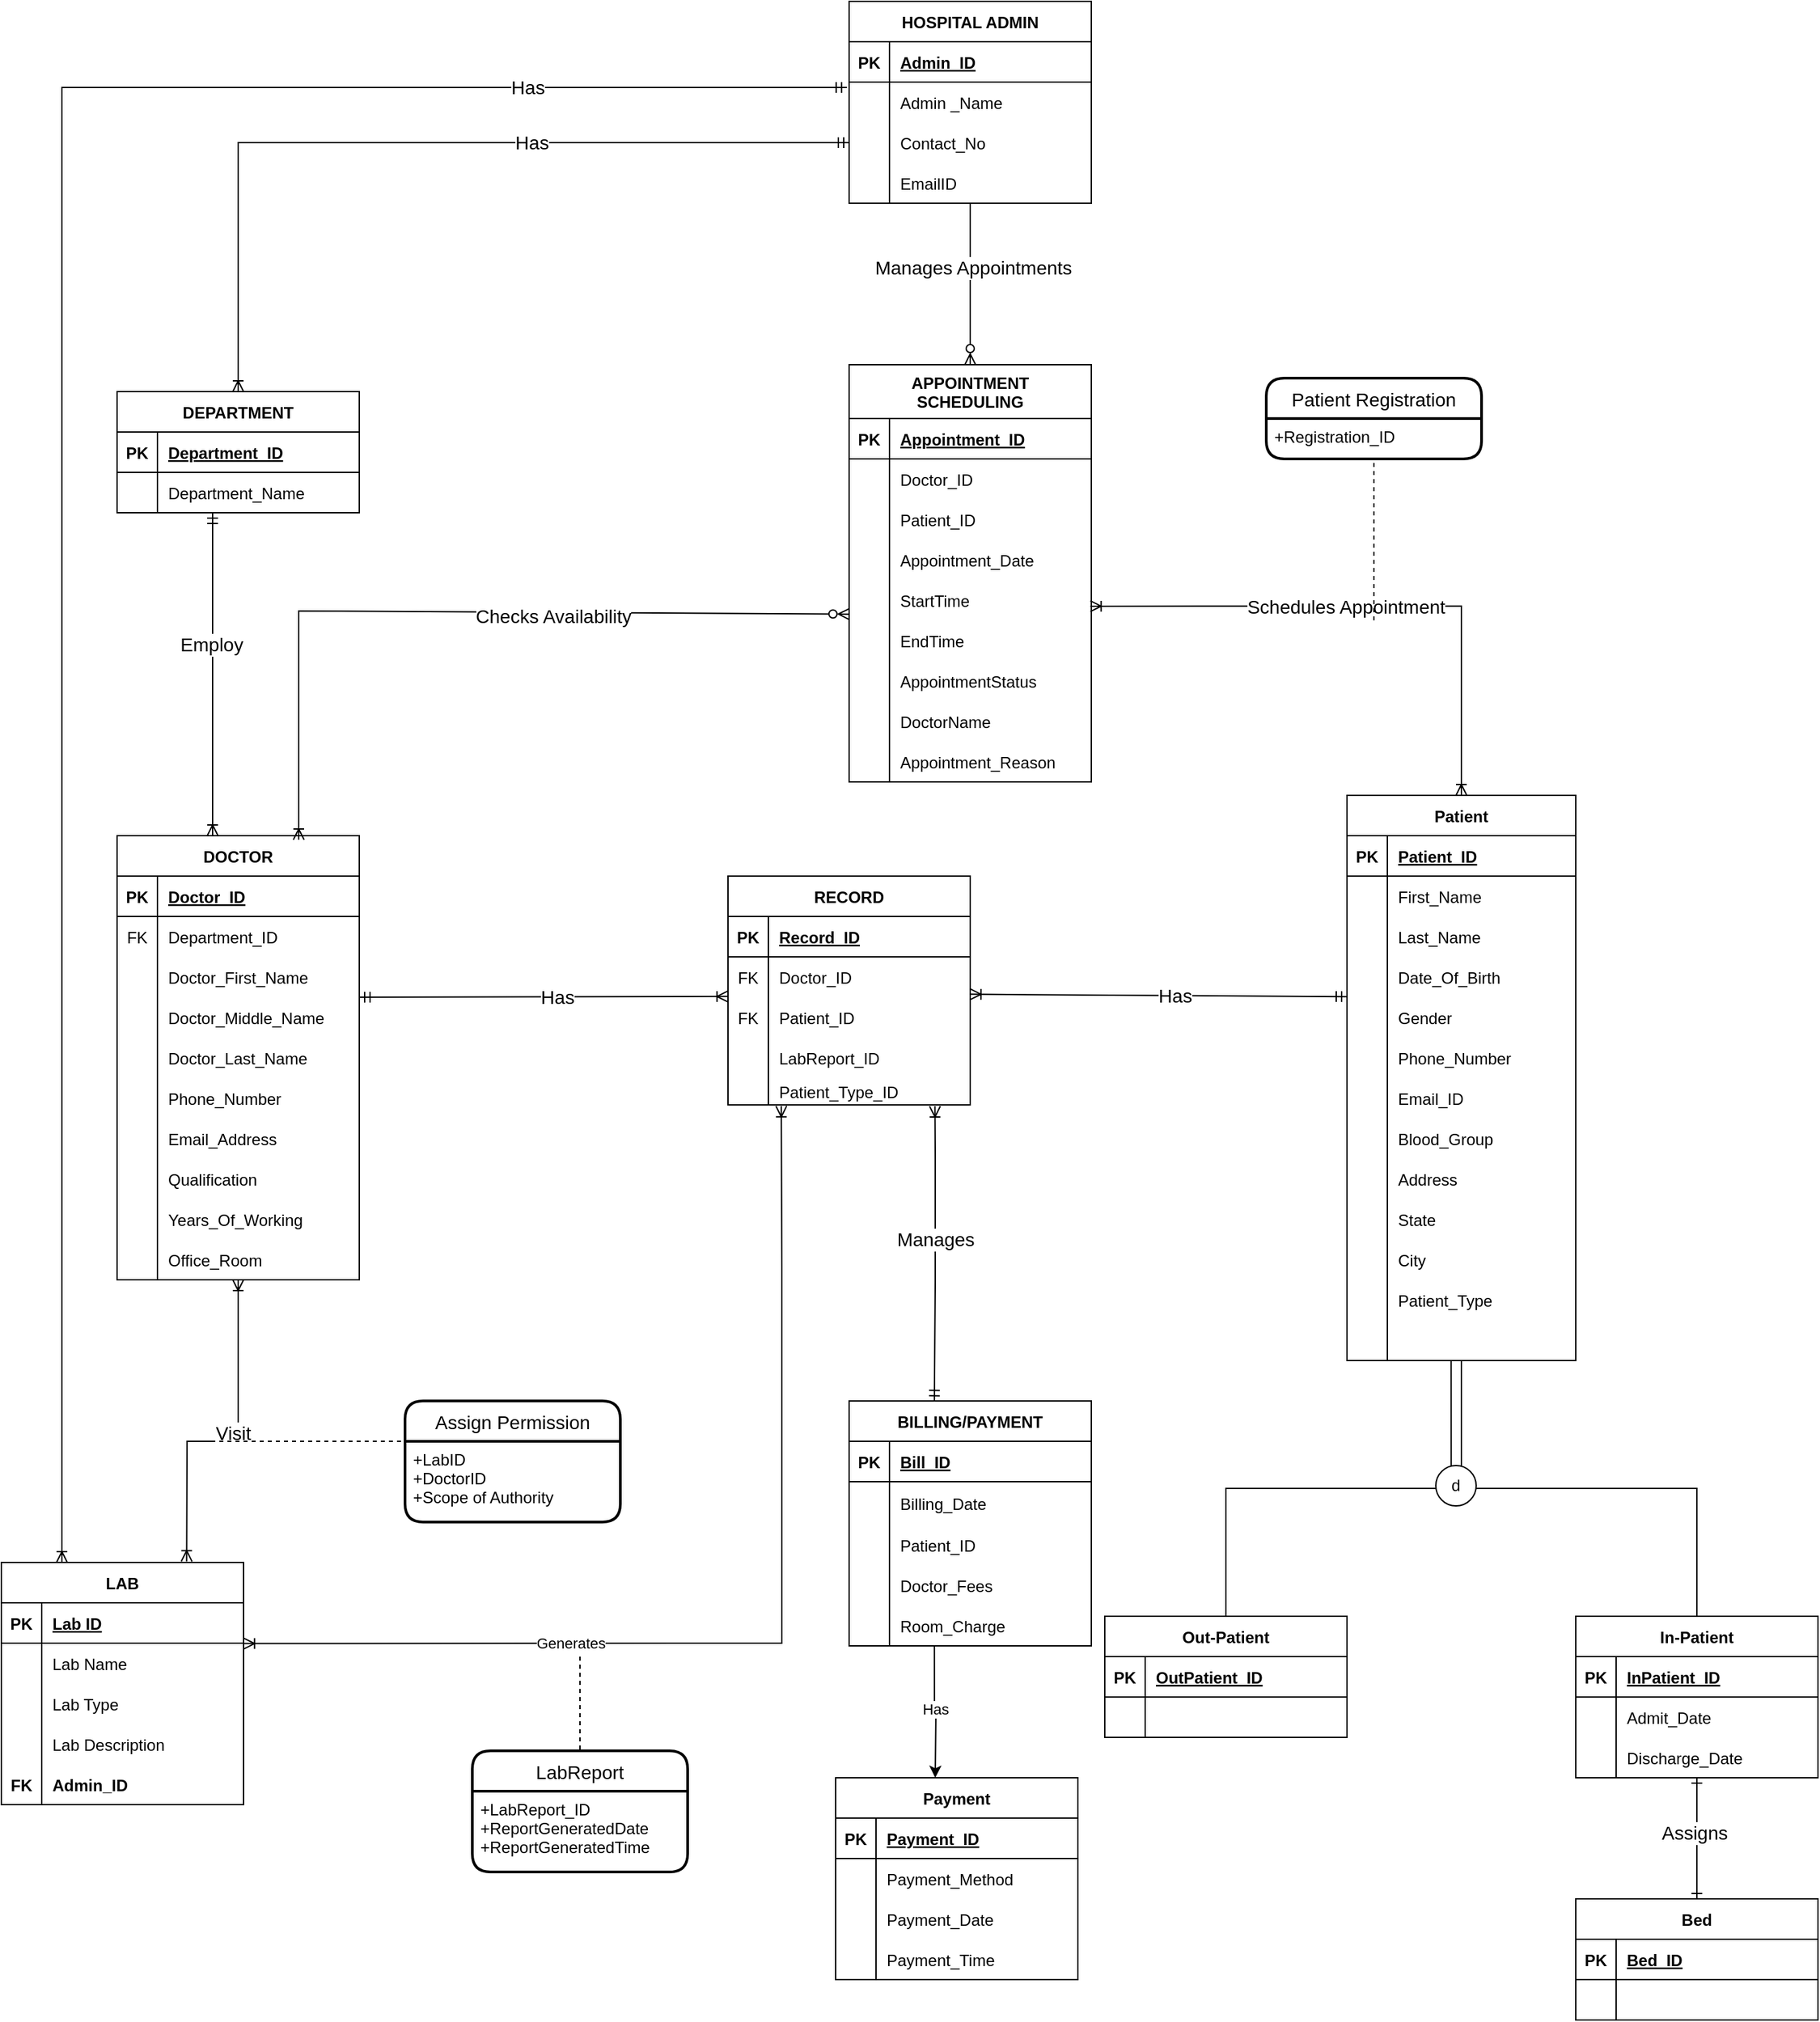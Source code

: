 <mxfile version="16.6.5" type="github">
  <diagram id="N4qEYbHFwauJMLfIRR0T" name="Page-1">
    <mxGraphModel dx="1261" dy="743" grid="1" gridSize="10" guides="1" tooltips="1" connect="1" arrows="1" fold="1" page="1" pageScale="1" pageWidth="850" pageHeight="1100" math="0" shadow="0">
      <root>
        <mxCell id="0" />
        <mxCell id="1" parent="0" />
        <mxCell id="th_9tWwpFCJ2vKdMk5XP-320" value="" style="rounded=0;orthogonalLoop=1;jettySize=auto;html=1;endArrow=ERzeroToMany;endFill=0;" parent="1" source="th_9tWwpFCJ2vKdMk5XP-347" target="th_9tWwpFCJ2vKdMk5XP-408" edge="1">
          <mxGeometry relative="1" as="geometry">
            <mxPoint x="800" y="330" as="sourcePoint" />
            <mxPoint x="800" y="410" as="targetPoint" />
          </mxGeometry>
        </mxCell>
        <mxCell id="LXjHQPjXnkwLocIt16xF-5" value="Manages Appointments" style="edgeLabel;html=1;align=center;verticalAlign=middle;resizable=0;points=[];fontSize=14;" parent="th_9tWwpFCJ2vKdMk5XP-320" vertex="1" connectable="0">
          <mxGeometry x="-0.204" y="2" relative="1" as="geometry">
            <mxPoint as="offset" />
          </mxGeometry>
        </mxCell>
        <mxCell id="th_9tWwpFCJ2vKdMk5XP-321" value="" style="edgeStyle=orthogonalEdgeStyle;rounded=0;orthogonalLoop=1;jettySize=auto;html=1;startArrow=ERmandOne;startFill=0;endArrow=ERoneToMany;endFill=0;exitX=0;exitY=0.5;exitDx=0;exitDy=0;" parent="1" source="th_9tWwpFCJ2vKdMk5XP-344" target="th_9tWwpFCJ2vKdMk5XP-366" edge="1">
          <mxGeometry relative="1" as="geometry">
            <mxPoint x="470" y="350" as="targetPoint" />
            <mxPoint x="650" y="300" as="sourcePoint" />
          </mxGeometry>
        </mxCell>
        <mxCell id="LXjHQPjXnkwLocIt16xF-4" value="Has" style="edgeLabel;html=1;align=center;verticalAlign=middle;resizable=0;points=[];fontSize=14;" parent="th_9tWwpFCJ2vKdMk5XP-321" vertex="1" connectable="0">
          <mxGeometry x="-0.238" y="3" relative="1" as="geometry">
            <mxPoint x="7" y="-3" as="offset" />
          </mxGeometry>
        </mxCell>
        <mxCell id="th_9tWwpFCJ2vKdMk5XP-322" value="" style="edgeStyle=orthogonalEdgeStyle;rounded=0;orthogonalLoop=1;jettySize=auto;html=1;endArrow=ERoneToMany;endFill=0;startArrow=ERoneToMany;startFill=0;exitX=0.996;exitY=0.648;exitDx=0;exitDy=0;entryX=0.5;entryY=0;entryDx=0;entryDy=0;exitPerimeter=0;" parent="1" target="zCTEKwUF2Fo6TAkRChJh-22" edge="1" source="LPOR9aV348PTPOHHhE-o-1">
          <mxGeometry relative="1" as="geometry">
            <mxPoint x="1000" y="510" as="sourcePoint" />
            <mxPoint x="1265" y="635" as="targetPoint" />
          </mxGeometry>
        </mxCell>
        <mxCell id="LXjHQPjXnkwLocIt16xF-11" value="Schedules Appointment" style="edgeLabel;html=1;align=center;verticalAlign=middle;resizable=0;points=[];fontSize=14;" parent="th_9tWwpFCJ2vKdMk5XP-322" vertex="1" connectable="0">
          <mxGeometry x="-0.223" y="-4" relative="1" as="geometry">
            <mxPoint x="28" y="-4" as="offset" />
          </mxGeometry>
        </mxCell>
        <mxCell id="th_9tWwpFCJ2vKdMk5XP-325" value="" style="rounded=0;orthogonalLoop=1;jettySize=auto;html=1;endArrow=ERmandOne;endFill=0;startArrow=ERoneToMany;startFill=0;exitX=0.721;exitY=1.05;exitDx=0;exitDy=0;exitPerimeter=0;entryX=0.352;entryY=0.001;entryDx=0;entryDy=0;entryPerimeter=0;" parent="1" edge="1" target="th_9tWwpFCJ2vKdMk5XP-424">
          <mxGeometry relative="1" as="geometry">
            <mxPoint x="874" y="1100" as="targetPoint" />
            <Array as="points">
              <mxPoint x="874" y="920" />
              <mxPoint x="874" y="960" />
              <mxPoint x="874" y="1010" />
            </Array>
            <mxPoint x="873.78" y="881" as="sourcePoint" />
          </mxGeometry>
        </mxCell>
        <mxCell id="LXjHQPjXnkwLocIt16xF-22" value="Manages" style="edgeLabel;html=1;align=center;verticalAlign=middle;resizable=0;points=[];fontSize=14;" parent="th_9tWwpFCJ2vKdMk5XP-325" vertex="1" connectable="0">
          <mxGeometry x="-0.095" relative="1" as="geometry">
            <mxPoint as="offset" />
          </mxGeometry>
        </mxCell>
        <mxCell id="th_9tWwpFCJ2vKdMk5XP-327" value="" style="edgeStyle=orthogonalEdgeStyle;rounded=0;orthogonalLoop=1;jettySize=auto;html=1;startArrow=ERmandOne;startFill=0;endArrow=ERoneToMany;endFill=0;exitX=-0.009;exitY=0.133;exitDx=0;exitDy=0;entryX=0.25;entryY=0;entryDx=0;entryDy=0;exitPerimeter=0;" parent="1" source="th_9tWwpFCJ2vKdMk5XP-341" target="th_9tWwpFCJ2vKdMk5XP-350" edge="1">
          <mxGeometry relative="1" as="geometry">
            <mxPoint x="650" y="285" as="sourcePoint" />
            <mxPoint x="380" y="780" as="targetPoint" />
          </mxGeometry>
        </mxCell>
        <mxCell id="LXjHQPjXnkwLocIt16xF-3" value="Has" style="edgeLabel;html=1;align=center;verticalAlign=middle;resizable=0;points=[];fontSize=14;" parent="th_9tWwpFCJ2vKdMk5XP-327" vertex="1" connectable="0">
          <mxGeometry x="-0.455" relative="1" as="geometry">
            <mxPoint x="220" as="offset" />
          </mxGeometry>
        </mxCell>
        <mxCell id="th_9tWwpFCJ2vKdMk5XP-328" value="" style="rounded=0;orthogonalLoop=1;jettySize=auto;html=1;startArrow=ERoneToMany;startFill=0;endArrow=ERoneToMany;endFill=0;entryX=0.765;entryY=-0.004;entryDx=0;entryDy=0;entryPerimeter=0;" parent="1" target="th_9tWwpFCJ2vKdMk5XP-350" edge="1" source="th_9tWwpFCJ2vKdMk5XP-404">
          <mxGeometry relative="1" as="geometry">
            <mxPoint x="317.84" y="1219.1" as="targetPoint" />
            <mxPoint x="317.98" y="1040.78" as="sourcePoint" />
            <Array as="points">
              <mxPoint x="356" y="1130" />
              <mxPoint x="318" y="1130" />
            </Array>
          </mxGeometry>
        </mxCell>
        <mxCell id="4UEyeLEpVXhfYb9SzMc5-3" value="Visit" style="edgeLabel;html=1;align=center;verticalAlign=middle;resizable=0;points=[];fontSize=14;" parent="th_9tWwpFCJ2vKdMk5XP-328" vertex="1" connectable="0">
          <mxGeometry x="0.025" y="-4" relative="1" as="geometry">
            <mxPoint x="2" y="-2" as="offset" />
          </mxGeometry>
        </mxCell>
        <mxCell id="th_9tWwpFCJ2vKdMk5XP-333" value="" style="rounded=0;orthogonalLoop=1;jettySize=auto;html=1;startArrow=ERoneToMany;startFill=0;endArrow=ERoneToMany;endFill=0;exitX=1.001;exitY=0.009;exitDx=0;exitDy=0;entryX=0.22;entryY=1.042;entryDx=0;entryDy=0;entryPerimeter=0;exitPerimeter=0;" parent="1" source="th_9tWwpFCJ2vKdMk5XP-354" target="MnYlD9bzadUk3R8TPSBh-20" edge="1">
          <mxGeometry relative="1" as="geometry">
            <mxPoint x="800" y="880" as="targetPoint" />
            <mxPoint x="480" y="1210" as="sourcePoint" />
            <Array as="points">
              <mxPoint x="760" y="1280" />
              <mxPoint x="760" y="1060" />
              <mxPoint x="760" y="1000" />
            </Array>
          </mxGeometry>
        </mxCell>
        <mxCell id="ExonoLhWtoLJr3o2opmS-28" value="Generates" style="edgeLabel;html=1;align=center;verticalAlign=middle;resizable=0;points=[];" parent="th_9tWwpFCJ2vKdMk5XP-333" vertex="1" connectable="0">
          <mxGeometry x="-0.135" y="2" relative="1" as="geometry">
            <mxPoint x="-103" y="2" as="offset" />
          </mxGeometry>
        </mxCell>
        <mxCell id="th_9tWwpFCJ2vKdMk5XP-334" value="" style="rounded=0;orthogonalLoop=1;jettySize=auto;html=1;startArrow=ERoneToMany;startFill=0;endArrow=ERmandOne;endFill=0;entryX=0.961;entryY=0;entryDx=0;entryDy=0;entryPerimeter=0;exitX=-0.001;exitY=-0.019;exitDx=0;exitDy=0;exitPerimeter=0;" parent="1" source="MnYlD9bzadUk3R8TPSBh-8" edge="1">
          <mxGeometry relative="1" as="geometry">
            <mxPoint x="445.98" y="800" as="targetPoint" />
            <mxPoint x="728.08" y="798.38" as="sourcePoint" />
            <Array as="points" />
          </mxGeometry>
        </mxCell>
        <mxCell id="LXjHQPjXnkwLocIt16xF-17" value="Has" style="edgeLabel;html=1;align=center;verticalAlign=middle;resizable=0;points=[];fontSize=14;" parent="th_9tWwpFCJ2vKdMk5XP-334" vertex="1" connectable="0">
          <mxGeometry x="-0.153" y="1" relative="1" as="geometry">
            <mxPoint x="-11" y="-1" as="offset" />
          </mxGeometry>
        </mxCell>
        <mxCell id="th_9tWwpFCJ2vKdMk5XP-335" value="" style="rounded=0;orthogonalLoop=1;jettySize=auto;html=1;startArrow=ERoneToMany;startFill=0;endArrow=ERmandOne;endFill=0;exitX=1;exitY=0.927;exitDx=0;exitDy=0;exitPerimeter=0;" parent="1" source="MnYlD9bzadUk3R8TPSBh-5" edge="1">
          <mxGeometry relative="1" as="geometry">
            <mxPoint x="1180" y="799.586" as="targetPoint" />
            <mxPoint x="901.44" y="798.23" as="sourcePoint" />
          </mxGeometry>
        </mxCell>
        <mxCell id="LXjHQPjXnkwLocIt16xF-18" value="Has" style="edgeLabel;html=1;align=center;verticalAlign=middle;resizable=0;points=[];fontSize=14;" parent="th_9tWwpFCJ2vKdMk5XP-335" vertex="1" connectable="0">
          <mxGeometry x="0.083" relative="1" as="geometry">
            <mxPoint as="offset" />
          </mxGeometry>
        </mxCell>
        <mxCell id="th_9tWwpFCJ2vKdMk5XP-337" value="HOSPITAL ADMIN" style="shape=table;startSize=30;container=1;collapsible=1;childLayout=tableLayout;fixedRows=1;rowLines=0;fontStyle=1;align=center;resizeLast=1;" parent="1" vertex="1">
          <mxGeometry x="810" y="60" width="180" height="150" as="geometry" />
        </mxCell>
        <mxCell id="th_9tWwpFCJ2vKdMk5XP-338" value="" style="shape=tableRow;horizontal=0;startSize=0;swimlaneHead=0;swimlaneBody=0;fillColor=none;collapsible=0;dropTarget=0;points=[[0,0.5],[1,0.5]];portConstraint=eastwest;top=0;left=0;right=0;bottom=1;" parent="th_9tWwpFCJ2vKdMk5XP-337" vertex="1">
          <mxGeometry y="30" width="180" height="30" as="geometry" />
        </mxCell>
        <mxCell id="th_9tWwpFCJ2vKdMk5XP-339" value="PK" style="shape=partialRectangle;connectable=0;fillColor=none;top=0;left=0;bottom=0;right=0;fontStyle=1;overflow=hidden;" parent="th_9tWwpFCJ2vKdMk5XP-338" vertex="1">
          <mxGeometry width="30" height="30" as="geometry">
            <mxRectangle width="30" height="30" as="alternateBounds" />
          </mxGeometry>
        </mxCell>
        <mxCell id="th_9tWwpFCJ2vKdMk5XP-340" value="Admin_ID" style="shape=partialRectangle;connectable=0;fillColor=none;top=0;left=0;bottom=0;right=0;align=left;spacingLeft=6;fontStyle=5;overflow=hidden;" parent="th_9tWwpFCJ2vKdMk5XP-338" vertex="1">
          <mxGeometry x="30" width="150" height="30" as="geometry">
            <mxRectangle width="150" height="30" as="alternateBounds" />
          </mxGeometry>
        </mxCell>
        <mxCell id="th_9tWwpFCJ2vKdMk5XP-341" value="" style="shape=tableRow;horizontal=0;startSize=0;swimlaneHead=0;swimlaneBody=0;fillColor=none;collapsible=0;dropTarget=0;points=[[0,0.5],[1,0.5]];portConstraint=eastwest;top=0;left=0;right=0;bottom=0;" parent="th_9tWwpFCJ2vKdMk5XP-337" vertex="1">
          <mxGeometry y="60" width="180" height="30" as="geometry" />
        </mxCell>
        <mxCell id="th_9tWwpFCJ2vKdMk5XP-342" value="" style="shape=partialRectangle;connectable=0;fillColor=none;top=0;left=0;bottom=0;right=0;editable=1;overflow=hidden;" parent="th_9tWwpFCJ2vKdMk5XP-341" vertex="1">
          <mxGeometry width="30" height="30" as="geometry">
            <mxRectangle width="30" height="30" as="alternateBounds" />
          </mxGeometry>
        </mxCell>
        <mxCell id="th_9tWwpFCJ2vKdMk5XP-343" value="Admin _Name" style="shape=partialRectangle;connectable=0;fillColor=none;top=0;left=0;bottom=0;right=0;align=left;spacingLeft=6;overflow=hidden;" parent="th_9tWwpFCJ2vKdMk5XP-341" vertex="1">
          <mxGeometry x="30" width="150" height="30" as="geometry">
            <mxRectangle width="150" height="30" as="alternateBounds" />
          </mxGeometry>
        </mxCell>
        <mxCell id="th_9tWwpFCJ2vKdMk5XP-344" value="" style="shape=tableRow;horizontal=0;startSize=0;swimlaneHead=0;swimlaneBody=0;fillColor=none;collapsible=0;dropTarget=0;points=[[0,0.5],[1,0.5]];portConstraint=eastwest;top=0;left=0;right=0;bottom=0;" parent="th_9tWwpFCJ2vKdMk5XP-337" vertex="1">
          <mxGeometry y="90" width="180" height="30" as="geometry" />
        </mxCell>
        <mxCell id="th_9tWwpFCJ2vKdMk5XP-345" value="" style="shape=partialRectangle;connectable=0;fillColor=none;top=0;left=0;bottom=0;right=0;editable=1;overflow=hidden;" parent="th_9tWwpFCJ2vKdMk5XP-344" vertex="1">
          <mxGeometry width="30" height="30" as="geometry">
            <mxRectangle width="30" height="30" as="alternateBounds" />
          </mxGeometry>
        </mxCell>
        <mxCell id="th_9tWwpFCJ2vKdMk5XP-346" value="Contact_No" style="shape=partialRectangle;connectable=0;fillColor=none;top=0;left=0;bottom=0;right=0;align=left;spacingLeft=6;overflow=hidden;" parent="th_9tWwpFCJ2vKdMk5XP-344" vertex="1">
          <mxGeometry x="30" width="150" height="30" as="geometry">
            <mxRectangle width="150" height="30" as="alternateBounds" />
          </mxGeometry>
        </mxCell>
        <mxCell id="th_9tWwpFCJ2vKdMk5XP-347" value="" style="shape=tableRow;horizontal=0;startSize=0;swimlaneHead=0;swimlaneBody=0;fillColor=none;collapsible=0;dropTarget=0;points=[[0,0.5],[1,0.5]];portConstraint=eastwest;top=0;left=0;right=0;bottom=0;" parent="th_9tWwpFCJ2vKdMk5XP-337" vertex="1">
          <mxGeometry y="120" width="180" height="30" as="geometry" />
        </mxCell>
        <mxCell id="th_9tWwpFCJ2vKdMk5XP-348" value="" style="shape=partialRectangle;connectable=0;fillColor=none;top=0;left=0;bottom=0;right=0;editable=1;overflow=hidden;" parent="th_9tWwpFCJ2vKdMk5XP-347" vertex="1">
          <mxGeometry width="30" height="30" as="geometry">
            <mxRectangle width="30" height="30" as="alternateBounds" />
          </mxGeometry>
        </mxCell>
        <mxCell id="th_9tWwpFCJ2vKdMk5XP-349" value="EmailID" style="shape=partialRectangle;connectable=0;fillColor=none;top=0;left=0;bottom=0;right=0;align=left;spacingLeft=6;overflow=hidden;" parent="th_9tWwpFCJ2vKdMk5XP-347" vertex="1">
          <mxGeometry x="30" width="150" height="30" as="geometry">
            <mxRectangle width="150" height="30" as="alternateBounds" />
          </mxGeometry>
        </mxCell>
        <mxCell id="th_9tWwpFCJ2vKdMk5XP-350" value="LAB" style="shape=table;startSize=30;container=1;collapsible=1;childLayout=tableLayout;fixedRows=1;rowLines=0;fontStyle=1;align=center;resizeLast=1;" parent="1" vertex="1">
          <mxGeometry x="180" y="1220" width="180" height="180" as="geometry" />
        </mxCell>
        <mxCell id="th_9tWwpFCJ2vKdMk5XP-351" value="" style="shape=tableRow;horizontal=0;startSize=0;swimlaneHead=0;swimlaneBody=0;fillColor=none;collapsible=0;dropTarget=0;points=[[0,0.5],[1,0.5]];portConstraint=eastwest;top=0;left=0;right=0;bottom=1;" parent="th_9tWwpFCJ2vKdMk5XP-350" vertex="1">
          <mxGeometry y="30" width="180" height="30" as="geometry" />
        </mxCell>
        <mxCell id="th_9tWwpFCJ2vKdMk5XP-352" value="PK" style="shape=partialRectangle;connectable=0;fillColor=none;top=0;left=0;bottom=0;right=0;fontStyle=1;overflow=hidden;" parent="th_9tWwpFCJ2vKdMk5XP-351" vertex="1">
          <mxGeometry width="30" height="30" as="geometry">
            <mxRectangle width="30" height="30" as="alternateBounds" />
          </mxGeometry>
        </mxCell>
        <mxCell id="th_9tWwpFCJ2vKdMk5XP-353" value="Lab ID" style="shape=partialRectangle;connectable=0;fillColor=none;top=0;left=0;bottom=0;right=0;align=left;spacingLeft=6;fontStyle=5;overflow=hidden;" parent="th_9tWwpFCJ2vKdMk5XP-351" vertex="1">
          <mxGeometry x="30" width="150" height="30" as="geometry">
            <mxRectangle width="150" height="30" as="alternateBounds" />
          </mxGeometry>
        </mxCell>
        <mxCell id="th_9tWwpFCJ2vKdMk5XP-354" value="" style="shape=tableRow;horizontal=0;startSize=0;swimlaneHead=0;swimlaneBody=0;fillColor=none;collapsible=0;dropTarget=0;points=[[0,0.5],[1,0.5]];portConstraint=eastwest;top=0;left=0;right=0;bottom=0;" parent="th_9tWwpFCJ2vKdMk5XP-350" vertex="1">
          <mxGeometry y="60" width="180" height="30" as="geometry" />
        </mxCell>
        <mxCell id="th_9tWwpFCJ2vKdMk5XP-355" value="" style="shape=partialRectangle;connectable=0;fillColor=none;top=0;left=0;bottom=0;right=0;editable=1;overflow=hidden;" parent="th_9tWwpFCJ2vKdMk5XP-354" vertex="1">
          <mxGeometry width="30" height="30" as="geometry">
            <mxRectangle width="30" height="30" as="alternateBounds" />
          </mxGeometry>
        </mxCell>
        <mxCell id="th_9tWwpFCJ2vKdMk5XP-356" value="Lab Name" style="shape=partialRectangle;connectable=0;fillColor=none;top=0;left=0;bottom=0;right=0;align=left;spacingLeft=6;overflow=hidden;" parent="th_9tWwpFCJ2vKdMk5XP-354" vertex="1">
          <mxGeometry x="30" width="150" height="30" as="geometry">
            <mxRectangle width="150" height="30" as="alternateBounds" />
          </mxGeometry>
        </mxCell>
        <mxCell id="th_9tWwpFCJ2vKdMk5XP-357" value="" style="shape=tableRow;horizontal=0;startSize=0;swimlaneHead=0;swimlaneBody=0;fillColor=none;collapsible=0;dropTarget=0;points=[[0,0.5],[1,0.5]];portConstraint=eastwest;top=0;left=0;right=0;bottom=0;" parent="th_9tWwpFCJ2vKdMk5XP-350" vertex="1">
          <mxGeometry y="90" width="180" height="30" as="geometry" />
        </mxCell>
        <mxCell id="th_9tWwpFCJ2vKdMk5XP-358" value="" style="shape=partialRectangle;connectable=0;fillColor=none;top=0;left=0;bottom=0;right=0;editable=1;overflow=hidden;" parent="th_9tWwpFCJ2vKdMk5XP-357" vertex="1">
          <mxGeometry width="30" height="30" as="geometry">
            <mxRectangle width="30" height="30" as="alternateBounds" />
          </mxGeometry>
        </mxCell>
        <mxCell id="th_9tWwpFCJ2vKdMk5XP-359" value="Lab Type" style="shape=partialRectangle;connectable=0;fillColor=none;top=0;left=0;bottom=0;right=0;align=left;spacingLeft=6;overflow=hidden;" parent="th_9tWwpFCJ2vKdMk5XP-357" vertex="1">
          <mxGeometry x="30" width="150" height="30" as="geometry">
            <mxRectangle width="150" height="30" as="alternateBounds" />
          </mxGeometry>
        </mxCell>
        <mxCell id="th_9tWwpFCJ2vKdMk5XP-360" value="" style="shape=tableRow;horizontal=0;startSize=0;swimlaneHead=0;swimlaneBody=0;fillColor=none;collapsible=0;dropTarget=0;points=[[0,0.5],[1,0.5]];portConstraint=eastwest;top=0;left=0;right=0;bottom=0;" parent="th_9tWwpFCJ2vKdMk5XP-350" vertex="1">
          <mxGeometry y="120" width="180" height="30" as="geometry" />
        </mxCell>
        <mxCell id="th_9tWwpFCJ2vKdMk5XP-361" value="" style="shape=partialRectangle;connectable=0;fillColor=none;top=0;left=0;bottom=0;right=0;editable=1;overflow=hidden;" parent="th_9tWwpFCJ2vKdMk5XP-360" vertex="1">
          <mxGeometry width="30" height="30" as="geometry">
            <mxRectangle width="30" height="30" as="alternateBounds" />
          </mxGeometry>
        </mxCell>
        <mxCell id="th_9tWwpFCJ2vKdMk5XP-362" value="Lab Description" style="shape=partialRectangle;connectable=0;fillColor=none;top=0;left=0;bottom=0;right=0;align=left;spacingLeft=6;overflow=hidden;" parent="th_9tWwpFCJ2vKdMk5XP-360" vertex="1">
          <mxGeometry x="30" width="150" height="30" as="geometry">
            <mxRectangle width="150" height="30" as="alternateBounds" />
          </mxGeometry>
        </mxCell>
        <mxCell id="th_9tWwpFCJ2vKdMk5XP-363" value="" style="shape=tableRow;horizontal=0;startSize=0;swimlaneHead=0;swimlaneBody=0;fillColor=none;collapsible=0;dropTarget=0;points=[[0,0.5],[1,0.5]];portConstraint=eastwest;top=0;left=0;right=0;bottom=0;" parent="th_9tWwpFCJ2vKdMk5XP-350" vertex="1">
          <mxGeometry y="150" width="180" height="30" as="geometry" />
        </mxCell>
        <mxCell id="th_9tWwpFCJ2vKdMk5XP-364" value="FK" style="shape=partialRectangle;connectable=0;fillColor=none;top=0;left=0;bottom=0;right=0;editable=1;overflow=hidden;fontStyle=1" parent="th_9tWwpFCJ2vKdMk5XP-363" vertex="1">
          <mxGeometry width="30" height="30" as="geometry">
            <mxRectangle width="30" height="30" as="alternateBounds" />
          </mxGeometry>
        </mxCell>
        <mxCell id="th_9tWwpFCJ2vKdMk5XP-365" value="Admin_ID" style="shape=partialRectangle;connectable=0;fillColor=none;top=0;left=0;bottom=0;right=0;align=left;spacingLeft=6;overflow=hidden;fontStyle=1" parent="th_9tWwpFCJ2vKdMk5XP-363" vertex="1">
          <mxGeometry x="30" width="150" height="30" as="geometry">
            <mxRectangle width="150" height="30" as="alternateBounds" />
          </mxGeometry>
        </mxCell>
        <mxCell id="th_9tWwpFCJ2vKdMk5XP-366" value="DEPARTMENT" style="shape=table;startSize=30;container=1;collapsible=1;childLayout=tableLayout;fixedRows=1;rowLines=0;fontStyle=1;align=center;resizeLast=1;fontSize=12;" parent="1" vertex="1">
          <mxGeometry x="266" y="350" width="180" height="90" as="geometry" />
        </mxCell>
        <mxCell id="th_9tWwpFCJ2vKdMk5XP-367" value="" style="shape=tableRow;horizontal=0;startSize=0;swimlaneHead=0;swimlaneBody=0;fillColor=none;collapsible=0;dropTarget=0;points=[[0,0.5],[1,0.5]];portConstraint=eastwest;top=0;left=0;right=0;bottom=1;fontSize=12;" parent="th_9tWwpFCJ2vKdMk5XP-366" vertex="1">
          <mxGeometry y="30" width="180" height="30" as="geometry" />
        </mxCell>
        <mxCell id="th_9tWwpFCJ2vKdMk5XP-368" value="PK" style="shape=partialRectangle;connectable=0;fillColor=none;top=0;left=0;bottom=0;right=0;fontStyle=1;overflow=hidden;fontSize=12;" parent="th_9tWwpFCJ2vKdMk5XP-367" vertex="1">
          <mxGeometry width="30" height="30" as="geometry">
            <mxRectangle width="30" height="30" as="alternateBounds" />
          </mxGeometry>
        </mxCell>
        <mxCell id="th_9tWwpFCJ2vKdMk5XP-369" value="Department_ID" style="shape=partialRectangle;connectable=0;fillColor=none;top=0;left=0;bottom=0;right=0;align=left;spacingLeft=6;fontStyle=5;overflow=hidden;fontSize=12;" parent="th_9tWwpFCJ2vKdMk5XP-367" vertex="1">
          <mxGeometry x="30" width="150" height="30" as="geometry">
            <mxRectangle width="150" height="30" as="alternateBounds" />
          </mxGeometry>
        </mxCell>
        <mxCell id="th_9tWwpFCJ2vKdMk5XP-370" value="" style="shape=tableRow;horizontal=0;startSize=0;swimlaneHead=0;swimlaneBody=0;fillColor=none;collapsible=0;dropTarget=0;points=[[0,0.5],[1,0.5]];portConstraint=eastwest;top=0;left=0;right=0;bottom=0;fontSize=12;" parent="th_9tWwpFCJ2vKdMk5XP-366" vertex="1">
          <mxGeometry y="60" width="180" height="30" as="geometry" />
        </mxCell>
        <mxCell id="th_9tWwpFCJ2vKdMk5XP-371" value="" style="shape=partialRectangle;connectable=0;fillColor=none;top=0;left=0;bottom=0;right=0;editable=1;overflow=hidden;fontSize=12;" parent="th_9tWwpFCJ2vKdMk5XP-370" vertex="1">
          <mxGeometry width="30" height="30" as="geometry">
            <mxRectangle width="30" height="30" as="alternateBounds" />
          </mxGeometry>
        </mxCell>
        <mxCell id="th_9tWwpFCJ2vKdMk5XP-372" value="Department_Name" style="shape=partialRectangle;connectable=0;fillColor=none;top=0;left=0;bottom=0;right=0;align=left;spacingLeft=6;overflow=hidden;fontSize=12;" parent="th_9tWwpFCJ2vKdMk5XP-370" vertex="1">
          <mxGeometry x="30" width="150" height="30" as="geometry">
            <mxRectangle width="150" height="30" as="alternateBounds" />
          </mxGeometry>
        </mxCell>
        <mxCell id="th_9tWwpFCJ2vKdMk5XP-373" value="DOCTOR" style="shape=table;startSize=30;container=1;collapsible=1;childLayout=tableLayout;fixedRows=1;rowLines=0;fontStyle=1;align=center;resizeLast=1;fontSize=12;" parent="1" vertex="1">
          <mxGeometry x="266" y="680" width="180" height="330" as="geometry" />
        </mxCell>
        <mxCell id="th_9tWwpFCJ2vKdMk5XP-374" value="" style="shape=tableRow;horizontal=0;startSize=0;swimlaneHead=0;swimlaneBody=0;fillColor=none;collapsible=0;dropTarget=0;points=[[0,0.5],[1,0.5]];portConstraint=eastwest;top=0;left=0;right=0;bottom=1;fontSize=12;" parent="th_9tWwpFCJ2vKdMk5XP-373" vertex="1">
          <mxGeometry y="30" width="180" height="30" as="geometry" />
        </mxCell>
        <mxCell id="th_9tWwpFCJ2vKdMk5XP-375" value="PK" style="shape=partialRectangle;connectable=0;fillColor=none;top=0;left=0;bottom=0;right=0;fontStyle=1;overflow=hidden;fontSize=12;" parent="th_9tWwpFCJ2vKdMk5XP-374" vertex="1">
          <mxGeometry width="30" height="30" as="geometry">
            <mxRectangle width="30" height="30" as="alternateBounds" />
          </mxGeometry>
        </mxCell>
        <mxCell id="th_9tWwpFCJ2vKdMk5XP-376" value="Doctor_ID" style="shape=partialRectangle;connectable=0;fillColor=none;top=0;left=0;bottom=0;right=0;align=left;spacingLeft=6;fontStyle=5;overflow=hidden;fontSize=12;" parent="th_9tWwpFCJ2vKdMk5XP-374" vertex="1">
          <mxGeometry x="30" width="150" height="30" as="geometry">
            <mxRectangle width="150" height="30" as="alternateBounds" />
          </mxGeometry>
        </mxCell>
        <mxCell id="th_9tWwpFCJ2vKdMk5XP-377" value="" style="shape=tableRow;horizontal=0;startSize=0;swimlaneHead=0;swimlaneBody=0;fillColor=none;collapsible=0;dropTarget=0;points=[[0,0.5],[1,0.5]];portConstraint=eastwest;top=0;left=0;right=0;bottom=0;fontSize=12;" parent="th_9tWwpFCJ2vKdMk5XP-373" vertex="1">
          <mxGeometry y="60" width="180" height="30" as="geometry" />
        </mxCell>
        <mxCell id="th_9tWwpFCJ2vKdMk5XP-378" value="FK" style="shape=partialRectangle;connectable=0;fillColor=none;top=0;left=0;bottom=0;right=0;editable=1;overflow=hidden;fontSize=12;" parent="th_9tWwpFCJ2vKdMk5XP-377" vertex="1">
          <mxGeometry width="30" height="30" as="geometry">
            <mxRectangle width="30" height="30" as="alternateBounds" />
          </mxGeometry>
        </mxCell>
        <mxCell id="th_9tWwpFCJ2vKdMk5XP-379" value="Department_ID" style="shape=partialRectangle;connectable=0;fillColor=none;top=0;left=0;bottom=0;right=0;align=left;spacingLeft=6;overflow=hidden;fontSize=12;" parent="th_9tWwpFCJ2vKdMk5XP-377" vertex="1">
          <mxGeometry x="30" width="150" height="30" as="geometry">
            <mxRectangle width="150" height="30" as="alternateBounds" />
          </mxGeometry>
        </mxCell>
        <mxCell id="th_9tWwpFCJ2vKdMk5XP-383" value="" style="shape=tableRow;horizontal=0;startSize=0;swimlaneHead=0;swimlaneBody=0;fillColor=none;collapsible=0;dropTarget=0;points=[[0,0.5],[1,0.5]];portConstraint=eastwest;top=0;left=0;right=0;bottom=0;fontSize=12;" parent="th_9tWwpFCJ2vKdMk5XP-373" vertex="1">
          <mxGeometry y="90" width="180" height="30" as="geometry" />
        </mxCell>
        <mxCell id="th_9tWwpFCJ2vKdMk5XP-384" value="" style="shape=partialRectangle;connectable=0;fillColor=none;top=0;left=0;bottom=0;right=0;editable=1;overflow=hidden;fontSize=12;" parent="th_9tWwpFCJ2vKdMk5XP-383" vertex="1">
          <mxGeometry width="30" height="30" as="geometry">
            <mxRectangle width="30" height="30" as="alternateBounds" />
          </mxGeometry>
        </mxCell>
        <mxCell id="th_9tWwpFCJ2vKdMk5XP-385" value="Doctor_First_Name" style="shape=partialRectangle;connectable=0;fillColor=none;top=0;left=0;bottom=0;right=0;align=left;spacingLeft=6;overflow=hidden;fontSize=12;" parent="th_9tWwpFCJ2vKdMk5XP-383" vertex="1">
          <mxGeometry x="30" width="150" height="30" as="geometry">
            <mxRectangle width="150" height="30" as="alternateBounds" />
          </mxGeometry>
        </mxCell>
        <mxCell id="th_9tWwpFCJ2vKdMk5XP-386" style="shape=tableRow;horizontal=0;startSize=0;swimlaneHead=0;swimlaneBody=0;fillColor=none;collapsible=0;dropTarget=0;points=[[0,0.5],[1,0.5]];portConstraint=eastwest;top=0;left=0;right=0;bottom=0;fontSize=12;" parent="th_9tWwpFCJ2vKdMk5XP-373" vertex="1">
          <mxGeometry y="120" width="180" height="30" as="geometry" />
        </mxCell>
        <mxCell id="th_9tWwpFCJ2vKdMk5XP-387" style="shape=partialRectangle;connectable=0;fillColor=none;top=0;left=0;bottom=0;right=0;editable=1;overflow=hidden;fontSize=12;" parent="th_9tWwpFCJ2vKdMk5XP-386" vertex="1">
          <mxGeometry width="30" height="30" as="geometry">
            <mxRectangle width="30" height="30" as="alternateBounds" />
          </mxGeometry>
        </mxCell>
        <mxCell id="th_9tWwpFCJ2vKdMk5XP-388" value="Doctor_Middle_Name" style="shape=partialRectangle;connectable=0;fillColor=none;top=0;left=0;bottom=0;right=0;align=left;spacingLeft=6;overflow=hidden;fontSize=12;fontStyle=0" parent="th_9tWwpFCJ2vKdMk5XP-386" vertex="1">
          <mxGeometry x="30" width="150" height="30" as="geometry">
            <mxRectangle width="150" height="30" as="alternateBounds" />
          </mxGeometry>
        </mxCell>
        <mxCell id="th_9tWwpFCJ2vKdMk5XP-389" style="shape=tableRow;horizontal=0;startSize=0;swimlaneHead=0;swimlaneBody=0;fillColor=none;collapsible=0;dropTarget=0;points=[[0,0.5],[1,0.5]];portConstraint=eastwest;top=0;left=0;right=0;bottom=0;fontSize=12;" parent="th_9tWwpFCJ2vKdMk5XP-373" vertex="1">
          <mxGeometry y="150" width="180" height="30" as="geometry" />
        </mxCell>
        <mxCell id="th_9tWwpFCJ2vKdMk5XP-390" style="shape=partialRectangle;connectable=0;fillColor=none;top=0;left=0;bottom=0;right=0;editable=1;overflow=hidden;fontSize=12;" parent="th_9tWwpFCJ2vKdMk5XP-389" vertex="1">
          <mxGeometry width="30" height="30" as="geometry">
            <mxRectangle width="30" height="30" as="alternateBounds" />
          </mxGeometry>
        </mxCell>
        <mxCell id="th_9tWwpFCJ2vKdMk5XP-391" value="Doctor_Last_Name" style="shape=partialRectangle;connectable=0;fillColor=none;top=0;left=0;bottom=0;right=0;align=left;spacingLeft=6;overflow=hidden;fontSize=12;" parent="th_9tWwpFCJ2vKdMk5XP-389" vertex="1">
          <mxGeometry x="30" width="150" height="30" as="geometry">
            <mxRectangle width="150" height="30" as="alternateBounds" />
          </mxGeometry>
        </mxCell>
        <mxCell id="th_9tWwpFCJ2vKdMk5XP-392" value="" style="shape=tableRow;horizontal=0;startSize=0;swimlaneHead=0;swimlaneBody=0;fillColor=none;collapsible=0;dropTarget=0;points=[[0,0.5],[1,0.5]];portConstraint=eastwest;top=0;left=0;right=0;bottom=0;fontSize=12;" parent="th_9tWwpFCJ2vKdMk5XP-373" vertex="1">
          <mxGeometry y="180" width="180" height="30" as="geometry" />
        </mxCell>
        <mxCell id="th_9tWwpFCJ2vKdMk5XP-393" value="" style="shape=partialRectangle;connectable=0;fillColor=none;top=0;left=0;bottom=0;right=0;editable=1;overflow=hidden;fontSize=12;" parent="th_9tWwpFCJ2vKdMk5XP-392" vertex="1">
          <mxGeometry width="30" height="30" as="geometry">
            <mxRectangle width="30" height="30" as="alternateBounds" />
          </mxGeometry>
        </mxCell>
        <mxCell id="th_9tWwpFCJ2vKdMk5XP-394" value="Phone_Number" style="shape=partialRectangle;connectable=0;fillColor=none;top=0;left=0;bottom=0;right=0;align=left;spacingLeft=6;overflow=hidden;fontSize=12;" parent="th_9tWwpFCJ2vKdMk5XP-392" vertex="1">
          <mxGeometry x="30" width="150" height="30" as="geometry">
            <mxRectangle width="150" height="30" as="alternateBounds" />
          </mxGeometry>
        </mxCell>
        <mxCell id="th_9tWwpFCJ2vKdMk5XP-395" style="shape=tableRow;horizontal=0;startSize=0;swimlaneHead=0;swimlaneBody=0;fillColor=none;collapsible=0;dropTarget=0;points=[[0,0.5],[1,0.5]];portConstraint=eastwest;top=0;left=0;right=0;bottom=0;fontSize=12;" parent="th_9tWwpFCJ2vKdMk5XP-373" vertex="1">
          <mxGeometry y="210" width="180" height="30" as="geometry" />
        </mxCell>
        <mxCell id="th_9tWwpFCJ2vKdMk5XP-396" style="shape=partialRectangle;connectable=0;fillColor=none;top=0;left=0;bottom=0;right=0;editable=1;overflow=hidden;fontSize=12;" parent="th_9tWwpFCJ2vKdMk5XP-395" vertex="1">
          <mxGeometry width="30" height="30" as="geometry">
            <mxRectangle width="30" height="30" as="alternateBounds" />
          </mxGeometry>
        </mxCell>
        <mxCell id="th_9tWwpFCJ2vKdMk5XP-397" value="Email_Address" style="shape=partialRectangle;connectable=0;fillColor=none;top=0;left=0;bottom=0;right=0;align=left;spacingLeft=6;overflow=hidden;fontSize=12;" parent="th_9tWwpFCJ2vKdMk5XP-395" vertex="1">
          <mxGeometry x="30" width="150" height="30" as="geometry">
            <mxRectangle width="150" height="30" as="alternateBounds" />
          </mxGeometry>
        </mxCell>
        <mxCell id="th_9tWwpFCJ2vKdMk5XP-398" style="shape=tableRow;horizontal=0;startSize=0;swimlaneHead=0;swimlaneBody=0;fillColor=none;collapsible=0;dropTarget=0;points=[[0,0.5],[1,0.5]];portConstraint=eastwest;top=0;left=0;right=0;bottom=0;fontSize=12;" parent="th_9tWwpFCJ2vKdMk5XP-373" vertex="1">
          <mxGeometry y="240" width="180" height="30" as="geometry" />
        </mxCell>
        <mxCell id="th_9tWwpFCJ2vKdMk5XP-399" style="shape=partialRectangle;connectable=0;fillColor=none;top=0;left=0;bottom=0;right=0;editable=1;overflow=hidden;fontSize=12;" parent="th_9tWwpFCJ2vKdMk5XP-398" vertex="1">
          <mxGeometry width="30" height="30" as="geometry">
            <mxRectangle width="30" height="30" as="alternateBounds" />
          </mxGeometry>
        </mxCell>
        <mxCell id="th_9tWwpFCJ2vKdMk5XP-400" value="Qualification" style="shape=partialRectangle;connectable=0;fillColor=none;top=0;left=0;bottom=0;right=0;align=left;spacingLeft=6;overflow=hidden;fontSize=12;" parent="th_9tWwpFCJ2vKdMk5XP-398" vertex="1">
          <mxGeometry x="30" width="150" height="30" as="geometry">
            <mxRectangle width="150" height="30" as="alternateBounds" />
          </mxGeometry>
        </mxCell>
        <mxCell id="th_9tWwpFCJ2vKdMk5XP-401" style="shape=tableRow;horizontal=0;startSize=0;swimlaneHead=0;swimlaneBody=0;fillColor=none;collapsible=0;dropTarget=0;points=[[0,0.5],[1,0.5]];portConstraint=eastwest;top=0;left=0;right=0;bottom=0;fontSize=12;" parent="th_9tWwpFCJ2vKdMk5XP-373" vertex="1">
          <mxGeometry y="270" width="180" height="30" as="geometry" />
        </mxCell>
        <mxCell id="th_9tWwpFCJ2vKdMk5XP-402" style="shape=partialRectangle;connectable=0;fillColor=none;top=0;left=0;bottom=0;right=0;editable=1;overflow=hidden;fontSize=12;" parent="th_9tWwpFCJ2vKdMk5XP-401" vertex="1">
          <mxGeometry width="30" height="30" as="geometry">
            <mxRectangle width="30" height="30" as="alternateBounds" />
          </mxGeometry>
        </mxCell>
        <mxCell id="th_9tWwpFCJ2vKdMk5XP-403" value="Years_Of_Working" style="shape=partialRectangle;connectable=0;fillColor=none;top=0;left=0;bottom=0;right=0;align=left;spacingLeft=6;overflow=hidden;fontSize=12;" parent="th_9tWwpFCJ2vKdMk5XP-401" vertex="1">
          <mxGeometry x="30" width="150" height="30" as="geometry">
            <mxRectangle width="150" height="30" as="alternateBounds" />
          </mxGeometry>
        </mxCell>
        <mxCell id="th_9tWwpFCJ2vKdMk5XP-404" style="shape=tableRow;horizontal=0;startSize=0;swimlaneHead=0;swimlaneBody=0;fillColor=none;collapsible=0;dropTarget=0;points=[[0,0.5],[1,0.5]];portConstraint=eastwest;top=0;left=0;right=0;bottom=0;fontSize=12;" parent="th_9tWwpFCJ2vKdMk5XP-373" vertex="1">
          <mxGeometry y="300" width="180" height="30" as="geometry" />
        </mxCell>
        <mxCell id="th_9tWwpFCJ2vKdMk5XP-405" style="shape=partialRectangle;connectable=0;fillColor=none;top=0;left=0;bottom=0;right=0;editable=1;overflow=hidden;fontSize=12;" parent="th_9tWwpFCJ2vKdMk5XP-404" vertex="1">
          <mxGeometry width="30" height="30" as="geometry">
            <mxRectangle width="30" height="30" as="alternateBounds" />
          </mxGeometry>
        </mxCell>
        <mxCell id="th_9tWwpFCJ2vKdMk5XP-406" value="Office_Room" style="shape=partialRectangle;connectable=0;fillColor=none;top=0;left=0;bottom=0;right=0;align=left;spacingLeft=6;overflow=hidden;fontSize=12;labelBorderColor=none;" parent="th_9tWwpFCJ2vKdMk5XP-404" vertex="1">
          <mxGeometry x="30" width="150" height="30" as="geometry">
            <mxRectangle width="150" height="30" as="alternateBounds" />
          </mxGeometry>
        </mxCell>
        <mxCell id="th_9tWwpFCJ2vKdMk5XP-407" value="" style="fontSize=12;html=1;endArrow=ERoneToMany;rounded=0;startArrow=ERmandOne;startFill=0;endFill=0;" parent="1" edge="1">
          <mxGeometry width="100" height="100" relative="1" as="geometry">
            <mxPoint x="337" y="440" as="sourcePoint" />
            <mxPoint x="337" y="680" as="targetPoint" />
          </mxGeometry>
        </mxCell>
        <mxCell id="4UEyeLEpVXhfYb9SzMc5-1" value="&lt;font style=&quot;font-size: 14px&quot;&gt;Employ&lt;/font&gt;" style="edgeLabel;html=1;align=center;verticalAlign=middle;resizable=0;points=[];" parent="th_9tWwpFCJ2vKdMk5XP-407" vertex="1" connectable="0">
          <mxGeometry x="-0.183" y="-1" relative="1" as="geometry">
            <mxPoint as="offset" />
          </mxGeometry>
        </mxCell>
        <mxCell id="th_9tWwpFCJ2vKdMk5XP-408" value="APPOINTMENT &#xa;SCHEDULING" style="shape=table;startSize=40;container=1;collapsible=1;childLayout=tableLayout;fixedRows=1;rowLines=0;fontStyle=1;align=center;resizeLast=1;fontSize=12;" parent="1" vertex="1">
          <mxGeometry x="810" y="330" width="180" height="310" as="geometry" />
        </mxCell>
        <mxCell id="th_9tWwpFCJ2vKdMk5XP-409" value="" style="shape=tableRow;horizontal=0;startSize=0;swimlaneHead=0;swimlaneBody=0;fillColor=none;collapsible=0;dropTarget=0;points=[[0,0.5],[1,0.5]];portConstraint=eastwest;top=0;left=0;right=0;bottom=1;fontSize=12;" parent="th_9tWwpFCJ2vKdMk5XP-408" vertex="1">
          <mxGeometry y="40" width="180" height="30" as="geometry" />
        </mxCell>
        <mxCell id="th_9tWwpFCJ2vKdMk5XP-410" value="PK" style="shape=partialRectangle;connectable=0;fillColor=none;top=0;left=0;bottom=0;right=0;fontStyle=1;overflow=hidden;fontSize=12;" parent="th_9tWwpFCJ2vKdMk5XP-409" vertex="1">
          <mxGeometry width="30" height="30" as="geometry">
            <mxRectangle width="30" height="30" as="alternateBounds" />
          </mxGeometry>
        </mxCell>
        <mxCell id="th_9tWwpFCJ2vKdMk5XP-411" value="Appointment_ID" style="shape=partialRectangle;connectable=0;fillColor=none;top=0;left=0;bottom=0;right=0;align=left;spacingLeft=6;fontStyle=5;overflow=hidden;fontSize=12;" parent="th_9tWwpFCJ2vKdMk5XP-409" vertex="1">
          <mxGeometry x="30" width="150" height="30" as="geometry">
            <mxRectangle width="150" height="30" as="alternateBounds" />
          </mxGeometry>
        </mxCell>
        <mxCell id="th_9tWwpFCJ2vKdMk5XP-412" value="" style="shape=tableRow;horizontal=0;startSize=0;swimlaneHead=0;swimlaneBody=0;fillColor=none;collapsible=0;dropTarget=0;points=[[0,0.5],[1,0.5]];portConstraint=eastwest;top=0;left=0;right=0;bottom=0;fontSize=12;" parent="th_9tWwpFCJ2vKdMk5XP-408" vertex="1">
          <mxGeometry y="70" width="180" height="30" as="geometry" />
        </mxCell>
        <mxCell id="th_9tWwpFCJ2vKdMk5XP-413" value="" style="shape=partialRectangle;connectable=0;fillColor=none;top=0;left=0;bottom=0;right=0;editable=1;overflow=hidden;fontSize=12;" parent="th_9tWwpFCJ2vKdMk5XP-412" vertex="1">
          <mxGeometry width="30" height="30" as="geometry">
            <mxRectangle width="30" height="30" as="alternateBounds" />
          </mxGeometry>
        </mxCell>
        <mxCell id="th_9tWwpFCJ2vKdMk5XP-414" value="Doctor_ID" style="shape=partialRectangle;connectable=0;fillColor=none;top=0;left=0;bottom=0;right=0;align=left;spacingLeft=6;overflow=hidden;fontSize=12;" parent="th_9tWwpFCJ2vKdMk5XP-412" vertex="1">
          <mxGeometry x="30" width="150" height="30" as="geometry">
            <mxRectangle width="150" height="30" as="alternateBounds" />
          </mxGeometry>
        </mxCell>
        <mxCell id="th_9tWwpFCJ2vKdMk5XP-415" style="shape=tableRow;horizontal=0;startSize=0;swimlaneHead=0;swimlaneBody=0;fillColor=none;collapsible=0;dropTarget=0;points=[[0,0.5],[1,0.5]];portConstraint=eastwest;top=0;left=0;right=0;bottom=0;fontSize=12;" parent="th_9tWwpFCJ2vKdMk5XP-408" vertex="1">
          <mxGeometry y="100" width="180" height="30" as="geometry" />
        </mxCell>
        <mxCell id="th_9tWwpFCJ2vKdMk5XP-416" style="shape=partialRectangle;connectable=0;fillColor=none;top=0;left=0;bottom=0;right=0;editable=1;overflow=hidden;fontSize=12;" parent="th_9tWwpFCJ2vKdMk5XP-415" vertex="1">
          <mxGeometry width="30" height="30" as="geometry">
            <mxRectangle width="30" height="30" as="alternateBounds" />
          </mxGeometry>
        </mxCell>
        <mxCell id="th_9tWwpFCJ2vKdMk5XP-417" value="Patient_ID" style="shape=partialRectangle;connectable=0;fillColor=none;top=0;left=0;bottom=0;right=0;align=left;spacingLeft=6;overflow=hidden;fontSize=12;" parent="th_9tWwpFCJ2vKdMk5XP-415" vertex="1">
          <mxGeometry x="30" width="150" height="30" as="geometry">
            <mxRectangle width="150" height="30" as="alternateBounds" />
          </mxGeometry>
        </mxCell>
        <mxCell id="th_9tWwpFCJ2vKdMk5XP-421" style="shape=tableRow;horizontal=0;startSize=0;swimlaneHead=0;swimlaneBody=0;fillColor=none;collapsible=0;dropTarget=0;points=[[0,0.5],[1,0.5]];portConstraint=eastwest;top=0;left=0;right=0;bottom=0;fontSize=12;" parent="th_9tWwpFCJ2vKdMk5XP-408" vertex="1">
          <mxGeometry y="130" width="180" height="30" as="geometry" />
        </mxCell>
        <mxCell id="th_9tWwpFCJ2vKdMk5XP-422" style="shape=partialRectangle;connectable=0;fillColor=none;top=0;left=0;bottom=0;right=0;editable=1;overflow=hidden;fontSize=12;" parent="th_9tWwpFCJ2vKdMk5XP-421" vertex="1">
          <mxGeometry width="30" height="30" as="geometry">
            <mxRectangle width="30" height="30" as="alternateBounds" />
          </mxGeometry>
        </mxCell>
        <mxCell id="th_9tWwpFCJ2vKdMk5XP-423" value="Appointment_Date" style="shape=partialRectangle;connectable=0;fillColor=none;top=0;left=0;bottom=0;right=0;align=left;spacingLeft=6;overflow=hidden;fontSize=12;fontStyle=0" parent="th_9tWwpFCJ2vKdMk5XP-421" vertex="1">
          <mxGeometry x="30" width="150" height="30" as="geometry">
            <mxRectangle width="150" height="30" as="alternateBounds" />
          </mxGeometry>
        </mxCell>
        <mxCell id="LPOR9aV348PTPOHHhE-o-1" style="shape=tableRow;horizontal=0;startSize=0;swimlaneHead=0;swimlaneBody=0;fillColor=none;collapsible=0;dropTarget=0;points=[[0,0.5],[1,0.5]];portConstraint=eastwest;top=0;left=0;right=0;bottom=0;fontSize=12;" vertex="1" parent="th_9tWwpFCJ2vKdMk5XP-408">
          <mxGeometry y="160" width="180" height="30" as="geometry" />
        </mxCell>
        <mxCell id="LPOR9aV348PTPOHHhE-o-2" style="shape=partialRectangle;connectable=0;fillColor=none;top=0;left=0;bottom=0;right=0;editable=1;overflow=hidden;fontSize=12;" vertex="1" parent="LPOR9aV348PTPOHHhE-o-1">
          <mxGeometry width="30" height="30" as="geometry">
            <mxRectangle width="30" height="30" as="alternateBounds" />
          </mxGeometry>
        </mxCell>
        <mxCell id="LPOR9aV348PTPOHHhE-o-3" value="StartTime" style="shape=partialRectangle;connectable=0;fillColor=none;top=0;left=0;bottom=0;right=0;align=left;spacingLeft=6;overflow=hidden;fontSize=12;fontStyle=0" vertex="1" parent="LPOR9aV348PTPOHHhE-o-1">
          <mxGeometry x="30" width="150" height="30" as="geometry">
            <mxRectangle width="150" height="30" as="alternateBounds" />
          </mxGeometry>
        </mxCell>
        <mxCell id="LPOR9aV348PTPOHHhE-o-4" style="shape=tableRow;horizontal=0;startSize=0;swimlaneHead=0;swimlaneBody=0;fillColor=none;collapsible=0;dropTarget=0;points=[[0,0.5],[1,0.5]];portConstraint=eastwest;top=0;left=0;right=0;bottom=0;fontSize=12;" vertex="1" parent="th_9tWwpFCJ2vKdMk5XP-408">
          <mxGeometry y="190" width="180" height="30" as="geometry" />
        </mxCell>
        <mxCell id="LPOR9aV348PTPOHHhE-o-5" style="shape=partialRectangle;connectable=0;fillColor=none;top=0;left=0;bottom=0;right=0;editable=1;overflow=hidden;fontSize=12;" vertex="1" parent="LPOR9aV348PTPOHHhE-o-4">
          <mxGeometry width="30" height="30" as="geometry">
            <mxRectangle width="30" height="30" as="alternateBounds" />
          </mxGeometry>
        </mxCell>
        <mxCell id="LPOR9aV348PTPOHHhE-o-6" value="EndTime" style="shape=partialRectangle;connectable=0;fillColor=none;top=0;left=0;bottom=0;right=0;align=left;spacingLeft=6;overflow=hidden;fontSize=12;fontStyle=0" vertex="1" parent="LPOR9aV348PTPOHHhE-o-4">
          <mxGeometry x="30" width="150" height="30" as="geometry">
            <mxRectangle width="150" height="30" as="alternateBounds" />
          </mxGeometry>
        </mxCell>
        <mxCell id="LPOR9aV348PTPOHHhE-o-7" style="shape=tableRow;horizontal=0;startSize=0;swimlaneHead=0;swimlaneBody=0;fillColor=none;collapsible=0;dropTarget=0;points=[[0,0.5],[1,0.5]];portConstraint=eastwest;top=0;left=0;right=0;bottom=0;fontSize=12;" vertex="1" parent="th_9tWwpFCJ2vKdMk5XP-408">
          <mxGeometry y="220" width="180" height="30" as="geometry" />
        </mxCell>
        <mxCell id="LPOR9aV348PTPOHHhE-o-8" style="shape=partialRectangle;connectable=0;fillColor=none;top=0;left=0;bottom=0;right=0;editable=1;overflow=hidden;fontSize=12;" vertex="1" parent="LPOR9aV348PTPOHHhE-o-7">
          <mxGeometry width="30" height="30" as="geometry">
            <mxRectangle width="30" height="30" as="alternateBounds" />
          </mxGeometry>
        </mxCell>
        <mxCell id="LPOR9aV348PTPOHHhE-o-9" value="AppointmentStatus" style="shape=partialRectangle;connectable=0;fillColor=none;top=0;left=0;bottom=0;right=0;align=left;spacingLeft=6;overflow=hidden;fontSize=12;fontStyle=0" vertex="1" parent="LPOR9aV348PTPOHHhE-o-7">
          <mxGeometry x="30" width="150" height="30" as="geometry">
            <mxRectangle width="150" height="30" as="alternateBounds" />
          </mxGeometry>
        </mxCell>
        <mxCell id="LPOR9aV348PTPOHHhE-o-10" style="shape=tableRow;horizontal=0;startSize=0;swimlaneHead=0;swimlaneBody=0;fillColor=none;collapsible=0;dropTarget=0;points=[[0,0.5],[1,0.5]];portConstraint=eastwest;top=0;left=0;right=0;bottom=0;fontSize=12;" vertex="1" parent="th_9tWwpFCJ2vKdMk5XP-408">
          <mxGeometry y="250" width="180" height="30" as="geometry" />
        </mxCell>
        <mxCell id="LPOR9aV348PTPOHHhE-o-11" style="shape=partialRectangle;connectable=0;fillColor=none;top=0;left=0;bottom=0;right=0;editable=1;overflow=hidden;fontSize=12;" vertex="1" parent="LPOR9aV348PTPOHHhE-o-10">
          <mxGeometry width="30" height="30" as="geometry">
            <mxRectangle width="30" height="30" as="alternateBounds" />
          </mxGeometry>
        </mxCell>
        <mxCell id="LPOR9aV348PTPOHHhE-o-12" value="DoctorName" style="shape=partialRectangle;connectable=0;fillColor=none;top=0;left=0;bottom=0;right=0;align=left;spacingLeft=6;overflow=hidden;fontSize=12;fontStyle=0" vertex="1" parent="LPOR9aV348PTPOHHhE-o-10">
          <mxGeometry x="30" width="150" height="30" as="geometry">
            <mxRectangle width="150" height="30" as="alternateBounds" />
          </mxGeometry>
        </mxCell>
        <mxCell id="LPOR9aV348PTPOHHhE-o-13" style="shape=tableRow;horizontal=0;startSize=0;swimlaneHead=0;swimlaneBody=0;fillColor=none;collapsible=0;dropTarget=0;points=[[0,0.5],[1,0.5]];portConstraint=eastwest;top=0;left=0;right=0;bottom=0;fontSize=12;" vertex="1" parent="th_9tWwpFCJ2vKdMk5XP-408">
          <mxGeometry y="280" width="180" height="30" as="geometry" />
        </mxCell>
        <mxCell id="LPOR9aV348PTPOHHhE-o-14" style="shape=partialRectangle;connectable=0;fillColor=none;top=0;left=0;bottom=0;right=0;editable=1;overflow=hidden;fontSize=12;" vertex="1" parent="LPOR9aV348PTPOHHhE-o-13">
          <mxGeometry width="30" height="30" as="geometry">
            <mxRectangle width="30" height="30" as="alternateBounds" />
          </mxGeometry>
        </mxCell>
        <mxCell id="LPOR9aV348PTPOHHhE-o-15" value="Appointment_Reason" style="shape=partialRectangle;connectable=0;fillColor=none;top=0;left=0;bottom=0;right=0;align=left;spacingLeft=6;overflow=hidden;fontSize=12;fontStyle=0" vertex="1" parent="LPOR9aV348PTPOHHhE-o-13">
          <mxGeometry x="30" width="150" height="30" as="geometry">
            <mxRectangle width="150" height="30" as="alternateBounds" />
          </mxGeometry>
        </mxCell>
        <mxCell id="th_9tWwpFCJ2vKdMk5XP-424" value="BILLING/PAYMENT" style="shape=table;startSize=30;container=1;collapsible=1;childLayout=tableLayout;fixedRows=1;rowLines=0;fontStyle=1;align=center;resizeLast=1;fontSize=12;" parent="1" vertex="1">
          <mxGeometry x="810" y="1100" width="180" height="182" as="geometry" />
        </mxCell>
        <mxCell id="th_9tWwpFCJ2vKdMk5XP-425" value="" style="shape=tableRow;horizontal=0;startSize=0;swimlaneHead=0;swimlaneBody=0;fillColor=none;collapsible=0;dropTarget=0;points=[[0,0.5],[1,0.5]];portConstraint=eastwest;top=0;left=0;right=0;bottom=1;fontSize=12;" parent="th_9tWwpFCJ2vKdMk5XP-424" vertex="1">
          <mxGeometry y="30" width="180" height="30" as="geometry" />
        </mxCell>
        <mxCell id="th_9tWwpFCJ2vKdMk5XP-426" value="PK" style="shape=partialRectangle;connectable=0;fillColor=none;top=0;left=0;bottom=0;right=0;fontStyle=1;overflow=hidden;fontSize=12;" parent="th_9tWwpFCJ2vKdMk5XP-425" vertex="1">
          <mxGeometry width="30" height="30" as="geometry">
            <mxRectangle width="30" height="30" as="alternateBounds" />
          </mxGeometry>
        </mxCell>
        <mxCell id="th_9tWwpFCJ2vKdMk5XP-427" value="Bill_ID" style="shape=partialRectangle;connectable=0;fillColor=none;top=0;left=0;bottom=0;right=0;align=left;spacingLeft=6;fontStyle=5;overflow=hidden;fontSize=12;" parent="th_9tWwpFCJ2vKdMk5XP-425" vertex="1">
          <mxGeometry x="30" width="150" height="30" as="geometry">
            <mxRectangle width="150" height="30" as="alternateBounds" />
          </mxGeometry>
        </mxCell>
        <mxCell id="th_9tWwpFCJ2vKdMk5XP-428" value="" style="shape=tableRow;horizontal=0;startSize=0;swimlaneHead=0;swimlaneBody=0;fillColor=none;collapsible=0;dropTarget=0;points=[[0,0.5],[1,0.5]];portConstraint=eastwest;top=0;left=0;right=0;bottom=0;fontSize=12;" parent="th_9tWwpFCJ2vKdMk5XP-424" vertex="1">
          <mxGeometry y="60" width="180" height="32" as="geometry" />
        </mxCell>
        <mxCell id="th_9tWwpFCJ2vKdMk5XP-429" value="" style="shape=partialRectangle;connectable=0;fillColor=none;top=0;left=0;bottom=0;right=0;editable=1;overflow=hidden;fontSize=12;" parent="th_9tWwpFCJ2vKdMk5XP-428" vertex="1">
          <mxGeometry width="30" height="32" as="geometry">
            <mxRectangle width="30" height="32" as="alternateBounds" />
          </mxGeometry>
        </mxCell>
        <mxCell id="th_9tWwpFCJ2vKdMk5XP-430" value="Billing_Date" style="shape=partialRectangle;connectable=0;fillColor=none;top=0;left=0;bottom=0;right=0;align=left;spacingLeft=6;overflow=hidden;fontSize=12;" parent="th_9tWwpFCJ2vKdMk5XP-428" vertex="1">
          <mxGeometry x="30" width="150" height="32" as="geometry">
            <mxRectangle width="150" height="32" as="alternateBounds" />
          </mxGeometry>
        </mxCell>
        <mxCell id="th_9tWwpFCJ2vKdMk5XP-431" style="shape=tableRow;horizontal=0;startSize=0;swimlaneHead=0;swimlaneBody=0;fillColor=none;collapsible=0;dropTarget=0;points=[[0,0.5],[1,0.5]];portConstraint=eastwest;top=0;left=0;right=0;bottom=0;fontSize=12;" parent="th_9tWwpFCJ2vKdMk5XP-424" vertex="1">
          <mxGeometry y="92" width="180" height="30" as="geometry" />
        </mxCell>
        <mxCell id="th_9tWwpFCJ2vKdMk5XP-432" style="shape=partialRectangle;connectable=0;fillColor=none;top=0;left=0;bottom=0;right=0;editable=1;overflow=hidden;fontSize=12;" parent="th_9tWwpFCJ2vKdMk5XP-431" vertex="1">
          <mxGeometry width="30" height="30" as="geometry">
            <mxRectangle width="30" height="30" as="alternateBounds" />
          </mxGeometry>
        </mxCell>
        <mxCell id="th_9tWwpFCJ2vKdMk5XP-433" value="Patient_ID" style="shape=partialRectangle;connectable=0;fillColor=none;top=0;left=0;bottom=0;right=0;align=left;spacingLeft=6;overflow=hidden;fontSize=12;" parent="th_9tWwpFCJ2vKdMk5XP-431" vertex="1">
          <mxGeometry x="30" width="150" height="30" as="geometry">
            <mxRectangle width="150" height="30" as="alternateBounds" />
          </mxGeometry>
        </mxCell>
        <mxCell id="th_9tWwpFCJ2vKdMk5XP-434" value="" style="shape=tableRow;horizontal=0;startSize=0;swimlaneHead=0;swimlaneBody=0;fillColor=none;collapsible=0;dropTarget=0;points=[[0,0.5],[1,0.5]];portConstraint=eastwest;top=0;left=0;right=0;bottom=0;fontSize=12;" parent="th_9tWwpFCJ2vKdMk5XP-424" vertex="1">
          <mxGeometry y="122" width="180" height="30" as="geometry" />
        </mxCell>
        <mxCell id="th_9tWwpFCJ2vKdMk5XP-435" value="" style="shape=partialRectangle;connectable=0;fillColor=none;top=0;left=0;bottom=0;right=0;editable=1;overflow=hidden;fontSize=12;" parent="th_9tWwpFCJ2vKdMk5XP-434" vertex="1">
          <mxGeometry width="30" height="30" as="geometry">
            <mxRectangle width="30" height="30" as="alternateBounds" />
          </mxGeometry>
        </mxCell>
        <mxCell id="th_9tWwpFCJ2vKdMk5XP-436" value="Doctor_Fees" style="shape=partialRectangle;connectable=0;fillColor=none;top=0;left=0;bottom=0;right=0;align=left;spacingLeft=6;overflow=hidden;fontSize=12;" parent="th_9tWwpFCJ2vKdMk5XP-434" vertex="1">
          <mxGeometry x="30" width="150" height="30" as="geometry">
            <mxRectangle width="150" height="30" as="alternateBounds" />
          </mxGeometry>
        </mxCell>
        <mxCell id="th_9tWwpFCJ2vKdMk5XP-437" style="shape=tableRow;horizontal=0;startSize=0;swimlaneHead=0;swimlaneBody=0;fillColor=none;collapsible=0;dropTarget=0;points=[[0,0.5],[1,0.5]];portConstraint=eastwest;top=0;left=0;right=0;bottom=0;fontSize=12;" parent="th_9tWwpFCJ2vKdMk5XP-424" vertex="1">
          <mxGeometry y="152" width="180" height="30" as="geometry" />
        </mxCell>
        <mxCell id="th_9tWwpFCJ2vKdMk5XP-438" style="shape=partialRectangle;connectable=0;fillColor=none;top=0;left=0;bottom=0;right=0;editable=1;overflow=hidden;fontSize=12;" parent="th_9tWwpFCJ2vKdMk5XP-437" vertex="1">
          <mxGeometry width="30" height="30" as="geometry">
            <mxRectangle width="30" height="30" as="alternateBounds" />
          </mxGeometry>
        </mxCell>
        <mxCell id="th_9tWwpFCJ2vKdMk5XP-439" value="Room_Charge" style="shape=partialRectangle;connectable=0;fillColor=none;top=0;left=0;bottom=0;right=0;align=left;spacingLeft=6;overflow=hidden;fontSize=12;fontStyle=0" parent="th_9tWwpFCJ2vKdMk5XP-437" vertex="1">
          <mxGeometry x="30" width="150" height="30" as="geometry">
            <mxRectangle width="150" height="30" as="alternateBounds" />
          </mxGeometry>
        </mxCell>
        <mxCell id="th_9tWwpFCJ2vKdMk5XP-449" value="" style="rounded=0;orthogonalLoop=1;jettySize=auto;html=1;startArrow=ERzeroToMany;startFill=0;endArrow=ERoneToMany;endFill=0;exitX=0;exitY=-0.156;exitDx=0;exitDy=0;entryX=0.75;entryY=0;entryDx=0;entryDy=0;exitPerimeter=0;" parent="1" source="LPOR9aV348PTPOHHhE-o-4" edge="1">
          <mxGeometry relative="1" as="geometry">
            <mxPoint x="810" y="508" as="sourcePoint" />
            <Array as="points">
              <mxPoint x="401" y="513" />
            </Array>
            <mxPoint x="401" y="683" as="targetPoint" />
          </mxGeometry>
        </mxCell>
        <mxCell id="LXjHQPjXnkwLocIt16xF-12" value="Checks Availability" style="edgeLabel;html=1;align=center;verticalAlign=middle;resizable=0;points=[];fontSize=14;" parent="th_9tWwpFCJ2vKdMk5XP-449" vertex="1" connectable="0">
          <mxGeometry x="-0.092" y="1" relative="1" as="geometry">
            <mxPoint x="43" y="2" as="offset" />
          </mxGeometry>
        </mxCell>
        <mxCell id="zCTEKwUF2Fo6TAkRChJh-2" value="" style="group" parent="1" vertex="1" connectable="0">
          <mxGeometry x="1350" y="1260" width="180" height="260" as="geometry" />
        </mxCell>
        <mxCell id="zCTEKwUF2Fo6TAkRChJh-3" value="In-Patient" style="shape=table;startSize=30;container=1;collapsible=1;childLayout=tableLayout;fixedRows=1;rowLines=0;fontStyle=1;align=center;resizeLast=1;fontSize=12;" parent="zCTEKwUF2Fo6TAkRChJh-2" vertex="1">
          <mxGeometry width="180" height="120" as="geometry" />
        </mxCell>
        <mxCell id="zCTEKwUF2Fo6TAkRChJh-4" value="" style="shape=tableRow;horizontal=0;startSize=0;swimlaneHead=0;swimlaneBody=0;fillColor=none;collapsible=0;dropTarget=0;points=[[0,0.5],[1,0.5]];portConstraint=eastwest;top=0;left=0;right=0;bottom=1;fontSize=12;" parent="zCTEKwUF2Fo6TAkRChJh-3" vertex="1">
          <mxGeometry y="30" width="180" height="30" as="geometry" />
        </mxCell>
        <mxCell id="zCTEKwUF2Fo6TAkRChJh-5" value="PK" style="shape=partialRectangle;connectable=0;fillColor=none;top=0;left=0;bottom=0;right=0;fontStyle=1;overflow=hidden;fontSize=12;" parent="zCTEKwUF2Fo6TAkRChJh-4" vertex="1">
          <mxGeometry width="30" height="30" as="geometry">
            <mxRectangle width="30" height="30" as="alternateBounds" />
          </mxGeometry>
        </mxCell>
        <mxCell id="zCTEKwUF2Fo6TAkRChJh-6" value="InPatient_ID" style="shape=partialRectangle;connectable=0;fillColor=none;top=0;left=0;bottom=0;right=0;align=left;spacingLeft=6;fontStyle=5;overflow=hidden;fontSize=12;" parent="zCTEKwUF2Fo6TAkRChJh-4" vertex="1">
          <mxGeometry x="30" width="150" height="30" as="geometry">
            <mxRectangle width="150" height="30" as="alternateBounds" />
          </mxGeometry>
        </mxCell>
        <mxCell id="zCTEKwUF2Fo6TAkRChJh-7" value="" style="shape=tableRow;horizontal=0;startSize=0;swimlaneHead=0;swimlaneBody=0;fillColor=none;collapsible=0;dropTarget=0;points=[[0,0.5],[1,0.5]];portConstraint=eastwest;top=0;left=0;right=0;bottom=0;fontSize=12;" parent="zCTEKwUF2Fo6TAkRChJh-3" vertex="1">
          <mxGeometry y="60" width="180" height="30" as="geometry" />
        </mxCell>
        <mxCell id="zCTEKwUF2Fo6TAkRChJh-8" value="" style="shape=partialRectangle;connectable=0;fillColor=none;top=0;left=0;bottom=0;right=0;editable=1;overflow=hidden;fontSize=12;" parent="zCTEKwUF2Fo6TAkRChJh-7" vertex="1">
          <mxGeometry width="30" height="30" as="geometry">
            <mxRectangle width="30" height="30" as="alternateBounds" />
          </mxGeometry>
        </mxCell>
        <mxCell id="zCTEKwUF2Fo6TAkRChJh-9" value="Admit_Date" style="shape=partialRectangle;connectable=0;fillColor=none;top=0;left=0;bottom=0;right=0;align=left;spacingLeft=6;overflow=hidden;fontSize=12;" parent="zCTEKwUF2Fo6TAkRChJh-7" vertex="1">
          <mxGeometry x="30" width="150" height="30" as="geometry">
            <mxRectangle width="150" height="30" as="alternateBounds" />
          </mxGeometry>
        </mxCell>
        <mxCell id="zCTEKwUF2Fo6TAkRChJh-10" value="" style="shape=tableRow;horizontal=0;startSize=0;swimlaneHead=0;swimlaneBody=0;fillColor=none;collapsible=0;dropTarget=0;points=[[0,0.5],[1,0.5]];portConstraint=eastwest;top=0;left=0;right=0;bottom=0;fontSize=12;" parent="zCTEKwUF2Fo6TAkRChJh-3" vertex="1">
          <mxGeometry y="90" width="180" height="30" as="geometry" />
        </mxCell>
        <mxCell id="zCTEKwUF2Fo6TAkRChJh-11" value="" style="shape=partialRectangle;connectable=0;fillColor=none;top=0;left=0;bottom=0;right=0;editable=1;overflow=hidden;fontSize=12;" parent="zCTEKwUF2Fo6TAkRChJh-10" vertex="1">
          <mxGeometry width="30" height="30" as="geometry">
            <mxRectangle width="30" height="30" as="alternateBounds" />
          </mxGeometry>
        </mxCell>
        <mxCell id="zCTEKwUF2Fo6TAkRChJh-12" value="Discharge_Date" style="shape=partialRectangle;connectable=0;fillColor=none;top=0;left=0;bottom=0;right=0;align=left;spacingLeft=6;overflow=hidden;fontSize=12;" parent="zCTEKwUF2Fo6TAkRChJh-10" vertex="1">
          <mxGeometry x="30" width="150" height="30" as="geometry">
            <mxRectangle width="150" height="30" as="alternateBounds" />
          </mxGeometry>
        </mxCell>
        <mxCell id="zCTEKwUF2Fo6TAkRChJh-13" value="Bed" style="shape=table;startSize=30;container=1;collapsible=1;childLayout=tableLayout;fixedRows=1;rowLines=0;fontStyle=1;align=center;resizeLast=1;fontSize=12;" parent="zCTEKwUF2Fo6TAkRChJh-2" vertex="1">
          <mxGeometry y="210" width="180" height="90" as="geometry" />
        </mxCell>
        <mxCell id="zCTEKwUF2Fo6TAkRChJh-14" value="" style="shape=tableRow;horizontal=0;startSize=0;swimlaneHead=0;swimlaneBody=0;fillColor=none;collapsible=0;dropTarget=0;points=[[0,0.5],[1,0.5]];portConstraint=eastwest;top=0;left=0;right=0;bottom=1;fontSize=12;" parent="zCTEKwUF2Fo6TAkRChJh-13" vertex="1">
          <mxGeometry y="30" width="180" height="30" as="geometry" />
        </mxCell>
        <mxCell id="zCTEKwUF2Fo6TAkRChJh-15" value="PK" style="shape=partialRectangle;connectable=0;fillColor=none;top=0;left=0;bottom=0;right=0;fontStyle=1;overflow=hidden;fontSize=12;" parent="zCTEKwUF2Fo6TAkRChJh-14" vertex="1">
          <mxGeometry width="30" height="30" as="geometry">
            <mxRectangle width="30" height="30" as="alternateBounds" />
          </mxGeometry>
        </mxCell>
        <mxCell id="zCTEKwUF2Fo6TAkRChJh-16" value="Bed_ID" style="shape=partialRectangle;connectable=0;fillColor=none;top=0;left=0;bottom=0;right=0;align=left;spacingLeft=6;fontStyle=5;overflow=hidden;fontSize=12;" parent="zCTEKwUF2Fo6TAkRChJh-14" vertex="1">
          <mxGeometry x="30" width="150" height="30" as="geometry">
            <mxRectangle width="150" height="30" as="alternateBounds" />
          </mxGeometry>
        </mxCell>
        <mxCell id="zCTEKwUF2Fo6TAkRChJh-17" value="" style="shape=tableRow;horizontal=0;startSize=0;swimlaneHead=0;swimlaneBody=0;fillColor=none;collapsible=0;dropTarget=0;points=[[0,0.5],[1,0.5]];portConstraint=eastwest;top=0;left=0;right=0;bottom=0;fontSize=12;" parent="zCTEKwUF2Fo6TAkRChJh-13" vertex="1">
          <mxGeometry y="60" width="180" height="30" as="geometry" />
        </mxCell>
        <mxCell id="zCTEKwUF2Fo6TAkRChJh-18" value="" style="shape=partialRectangle;connectable=0;fillColor=none;top=0;left=0;bottom=0;right=0;editable=1;overflow=hidden;fontSize=12;" parent="zCTEKwUF2Fo6TAkRChJh-17" vertex="1">
          <mxGeometry width="30" height="30" as="geometry">
            <mxRectangle width="30" height="30" as="alternateBounds" />
          </mxGeometry>
        </mxCell>
        <mxCell id="zCTEKwUF2Fo6TAkRChJh-19" value="" style="shape=partialRectangle;connectable=0;fillColor=none;top=0;left=0;bottom=0;right=0;align=left;spacingLeft=6;overflow=hidden;fontSize=12;" parent="zCTEKwUF2Fo6TAkRChJh-17" vertex="1">
          <mxGeometry x="30" width="150" height="30" as="geometry">
            <mxRectangle width="150" height="30" as="alternateBounds" />
          </mxGeometry>
        </mxCell>
        <mxCell id="zCTEKwUF2Fo6TAkRChJh-20" style="edgeStyle=orthogonalEdgeStyle;rounded=0;orthogonalLoop=1;jettySize=auto;html=1;exitX=0.5;exitY=0;exitDx=0;exitDy=0;endArrow=ERone;endFill=0;startArrow=ERone;startFill=0;" parent="zCTEKwUF2Fo6TAkRChJh-2" source="zCTEKwUF2Fo6TAkRChJh-13" target="zCTEKwUF2Fo6TAkRChJh-3" edge="1">
          <mxGeometry relative="1" as="geometry" />
        </mxCell>
        <mxCell id="LXjHQPjXnkwLocIt16xF-24" value="Assigns" style="edgeLabel;html=1;align=center;verticalAlign=middle;resizable=0;points=[];fontSize=14;" parent="zCTEKwUF2Fo6TAkRChJh-20" vertex="1" connectable="0">
          <mxGeometry x="0.094" y="2" relative="1" as="geometry">
            <mxPoint as="offset" />
          </mxGeometry>
        </mxCell>
        <mxCell id="zCTEKwUF2Fo6TAkRChJh-22" value="Patient" style="shape=table;startSize=30;container=1;collapsible=1;childLayout=tableLayout;fixedRows=1;rowLines=0;fontStyle=1;align=center;resizeLast=1;fontSize=12;" parent="1" vertex="1">
          <mxGeometry x="1180" y="650" width="170" height="420" as="geometry" />
        </mxCell>
        <mxCell id="zCTEKwUF2Fo6TAkRChJh-23" value="" style="shape=tableRow;horizontal=0;startSize=0;swimlaneHead=0;swimlaneBody=0;fillColor=none;collapsible=0;dropTarget=0;points=[[0,0.5],[1,0.5]];portConstraint=eastwest;top=0;left=0;right=0;bottom=1;fontSize=12;" parent="zCTEKwUF2Fo6TAkRChJh-22" vertex="1">
          <mxGeometry y="30" width="170" height="30" as="geometry" />
        </mxCell>
        <mxCell id="zCTEKwUF2Fo6TAkRChJh-24" value="PK" style="shape=partialRectangle;connectable=0;fillColor=none;top=0;left=0;bottom=0;right=0;fontStyle=1;overflow=hidden;fontSize=12;" parent="zCTEKwUF2Fo6TAkRChJh-23" vertex="1">
          <mxGeometry width="30" height="30" as="geometry">
            <mxRectangle width="30" height="30" as="alternateBounds" />
          </mxGeometry>
        </mxCell>
        <mxCell id="zCTEKwUF2Fo6TAkRChJh-25" value="Patient_ID" style="shape=partialRectangle;connectable=0;fillColor=none;top=0;left=0;bottom=0;right=0;align=left;spacingLeft=6;fontStyle=5;overflow=hidden;fontSize=12;verticalAlign=middle;" parent="zCTEKwUF2Fo6TAkRChJh-23" vertex="1">
          <mxGeometry x="30" width="140" height="30" as="geometry">
            <mxRectangle width="140" height="30" as="alternateBounds" />
          </mxGeometry>
        </mxCell>
        <mxCell id="zCTEKwUF2Fo6TAkRChJh-26" value="" style="shape=tableRow;horizontal=0;startSize=0;swimlaneHead=0;swimlaneBody=0;fillColor=none;collapsible=0;dropTarget=0;points=[[0,0.5],[1,0.5]];portConstraint=eastwest;top=0;left=0;right=0;bottom=0;fontSize=12;" parent="zCTEKwUF2Fo6TAkRChJh-22" vertex="1">
          <mxGeometry y="60" width="170" height="30" as="geometry" />
        </mxCell>
        <mxCell id="zCTEKwUF2Fo6TAkRChJh-27" value="" style="shape=partialRectangle;connectable=0;fillColor=none;top=0;left=0;bottom=0;right=0;editable=1;overflow=hidden;fontSize=12;" parent="zCTEKwUF2Fo6TAkRChJh-26" vertex="1">
          <mxGeometry width="30" height="30" as="geometry">
            <mxRectangle width="30" height="30" as="alternateBounds" />
          </mxGeometry>
        </mxCell>
        <mxCell id="zCTEKwUF2Fo6TAkRChJh-28" value="First_Name" style="shape=partialRectangle;connectable=0;fillColor=none;top=0;left=0;bottom=0;right=0;align=left;spacingLeft=6;overflow=hidden;fontSize=12;" parent="zCTEKwUF2Fo6TAkRChJh-26" vertex="1">
          <mxGeometry x="30" width="140" height="30" as="geometry">
            <mxRectangle width="140" height="30" as="alternateBounds" />
          </mxGeometry>
        </mxCell>
        <mxCell id="zCTEKwUF2Fo6TAkRChJh-29" style="shape=tableRow;horizontal=0;startSize=0;swimlaneHead=0;swimlaneBody=0;fillColor=none;collapsible=0;dropTarget=0;points=[[0,0.5],[1,0.5]];portConstraint=eastwest;top=0;left=0;right=0;bottom=0;fontSize=12;" parent="zCTEKwUF2Fo6TAkRChJh-22" vertex="1">
          <mxGeometry y="90" width="170" height="30" as="geometry" />
        </mxCell>
        <mxCell id="zCTEKwUF2Fo6TAkRChJh-30" style="shape=partialRectangle;connectable=0;fillColor=none;top=0;left=0;bottom=0;right=0;editable=1;overflow=hidden;fontSize=12;" parent="zCTEKwUF2Fo6TAkRChJh-29" vertex="1">
          <mxGeometry width="30" height="30" as="geometry">
            <mxRectangle width="30" height="30" as="alternateBounds" />
          </mxGeometry>
        </mxCell>
        <mxCell id="zCTEKwUF2Fo6TAkRChJh-31" value="Last_Name" style="shape=partialRectangle;connectable=0;fillColor=none;top=0;left=0;bottom=0;right=0;align=left;spacingLeft=6;overflow=hidden;fontSize=12;" parent="zCTEKwUF2Fo6TAkRChJh-29" vertex="1">
          <mxGeometry x="30" width="140" height="30" as="geometry">
            <mxRectangle width="140" height="30" as="alternateBounds" />
          </mxGeometry>
        </mxCell>
        <mxCell id="zCTEKwUF2Fo6TAkRChJh-32" value="" style="shape=tableRow;horizontal=0;startSize=0;swimlaneHead=0;swimlaneBody=0;fillColor=none;collapsible=0;dropTarget=0;points=[[0,0.5],[1,0.5]];portConstraint=eastwest;top=0;left=0;right=0;bottom=0;fontSize=12;" parent="zCTEKwUF2Fo6TAkRChJh-22" vertex="1">
          <mxGeometry y="120" width="170" height="30" as="geometry" />
        </mxCell>
        <mxCell id="zCTEKwUF2Fo6TAkRChJh-33" value="" style="shape=partialRectangle;connectable=0;fillColor=none;top=0;left=0;bottom=0;right=0;editable=1;overflow=hidden;fontSize=12;" parent="zCTEKwUF2Fo6TAkRChJh-32" vertex="1">
          <mxGeometry width="30" height="30" as="geometry">
            <mxRectangle width="30" height="30" as="alternateBounds" />
          </mxGeometry>
        </mxCell>
        <mxCell id="zCTEKwUF2Fo6TAkRChJh-34" value="Date_Of_Birth" style="shape=partialRectangle;connectable=0;fillColor=none;top=0;left=0;bottom=0;right=0;align=left;spacingLeft=6;overflow=hidden;fontSize=12;" parent="zCTEKwUF2Fo6TAkRChJh-32" vertex="1">
          <mxGeometry x="30" width="140" height="30" as="geometry">
            <mxRectangle width="140" height="30" as="alternateBounds" />
          </mxGeometry>
        </mxCell>
        <mxCell id="zCTEKwUF2Fo6TAkRChJh-35" style="shape=tableRow;horizontal=0;startSize=0;swimlaneHead=0;swimlaneBody=0;fillColor=none;collapsible=0;dropTarget=0;points=[[0,0.5],[1,0.5]];portConstraint=eastwest;top=0;left=0;right=0;bottom=0;fontSize=12;" parent="zCTEKwUF2Fo6TAkRChJh-22" vertex="1">
          <mxGeometry y="150" width="170" height="30" as="geometry" />
        </mxCell>
        <mxCell id="zCTEKwUF2Fo6TAkRChJh-36" style="shape=partialRectangle;connectable=0;fillColor=none;top=0;left=0;bottom=0;right=0;editable=1;overflow=hidden;fontSize=12;" parent="zCTEKwUF2Fo6TAkRChJh-35" vertex="1">
          <mxGeometry width="30" height="30" as="geometry">
            <mxRectangle width="30" height="30" as="alternateBounds" />
          </mxGeometry>
        </mxCell>
        <mxCell id="zCTEKwUF2Fo6TAkRChJh-37" value="Gender" style="shape=partialRectangle;connectable=0;fillColor=none;top=0;left=0;bottom=0;right=0;align=left;spacingLeft=6;overflow=hidden;fontSize=12;fontStyle=0" parent="zCTEKwUF2Fo6TAkRChJh-35" vertex="1">
          <mxGeometry x="30" width="140" height="30" as="geometry">
            <mxRectangle width="140" height="30" as="alternateBounds" />
          </mxGeometry>
        </mxCell>
        <mxCell id="zCTEKwUF2Fo6TAkRChJh-38" value="" style="shape=tableRow;horizontal=0;startSize=0;swimlaneHead=0;swimlaneBody=0;fillColor=none;collapsible=0;dropTarget=0;points=[[0,0.5],[1,0.5]];portConstraint=eastwest;top=0;left=0;right=0;bottom=0;fontSize=12;" parent="zCTEKwUF2Fo6TAkRChJh-22" vertex="1">
          <mxGeometry y="180" width="170" height="30" as="geometry" />
        </mxCell>
        <mxCell id="zCTEKwUF2Fo6TAkRChJh-39" value="" style="shape=partialRectangle;connectable=0;fillColor=none;top=0;left=0;bottom=0;right=0;editable=1;overflow=hidden;fontSize=12;" parent="zCTEKwUF2Fo6TAkRChJh-38" vertex="1">
          <mxGeometry width="30" height="30" as="geometry">
            <mxRectangle width="30" height="30" as="alternateBounds" />
          </mxGeometry>
        </mxCell>
        <mxCell id="zCTEKwUF2Fo6TAkRChJh-40" value="Phone_Number" style="shape=partialRectangle;connectable=0;fillColor=none;top=0;left=0;bottom=0;right=0;align=left;spacingLeft=6;overflow=hidden;fontSize=12;" parent="zCTEKwUF2Fo6TAkRChJh-38" vertex="1">
          <mxGeometry x="30" width="140" height="30" as="geometry">
            <mxRectangle width="140" height="30" as="alternateBounds" />
          </mxGeometry>
        </mxCell>
        <mxCell id="zCTEKwUF2Fo6TAkRChJh-41" style="shape=tableRow;horizontal=0;startSize=0;swimlaneHead=0;swimlaneBody=0;fillColor=none;collapsible=0;dropTarget=0;points=[[0,0.5],[1,0.5]];portConstraint=eastwest;top=0;left=0;right=0;bottom=0;fontSize=12;" parent="zCTEKwUF2Fo6TAkRChJh-22" vertex="1">
          <mxGeometry y="210" width="170" height="30" as="geometry" />
        </mxCell>
        <mxCell id="zCTEKwUF2Fo6TAkRChJh-42" style="shape=partialRectangle;connectable=0;fillColor=none;top=0;left=0;bottom=0;right=0;editable=1;overflow=hidden;fontSize=12;" parent="zCTEKwUF2Fo6TAkRChJh-41" vertex="1">
          <mxGeometry width="30" height="30" as="geometry">
            <mxRectangle width="30" height="30" as="alternateBounds" />
          </mxGeometry>
        </mxCell>
        <mxCell id="zCTEKwUF2Fo6TAkRChJh-43" value="Email_ID" style="shape=partialRectangle;connectable=0;fillColor=none;top=0;left=0;bottom=0;right=0;align=left;spacingLeft=6;overflow=hidden;fontSize=12;" parent="zCTEKwUF2Fo6TAkRChJh-41" vertex="1">
          <mxGeometry x="30" width="140" height="30" as="geometry">
            <mxRectangle width="140" height="30" as="alternateBounds" />
          </mxGeometry>
        </mxCell>
        <mxCell id="zCTEKwUF2Fo6TAkRChJh-44" style="shape=tableRow;horizontal=0;startSize=0;swimlaneHead=0;swimlaneBody=0;fillColor=none;collapsible=0;dropTarget=0;points=[[0,0.5],[1,0.5]];portConstraint=eastwest;top=0;left=0;right=0;bottom=0;fontSize=12;" parent="zCTEKwUF2Fo6TAkRChJh-22" vertex="1">
          <mxGeometry y="240" width="170" height="30" as="geometry" />
        </mxCell>
        <mxCell id="zCTEKwUF2Fo6TAkRChJh-45" style="shape=partialRectangle;connectable=0;fillColor=none;top=0;left=0;bottom=0;right=0;editable=1;overflow=hidden;fontSize=12;" parent="zCTEKwUF2Fo6TAkRChJh-44" vertex="1">
          <mxGeometry width="30" height="30" as="geometry">
            <mxRectangle width="30" height="30" as="alternateBounds" />
          </mxGeometry>
        </mxCell>
        <mxCell id="zCTEKwUF2Fo6TAkRChJh-46" value="Blood_Group" style="shape=partialRectangle;connectable=0;fillColor=none;top=0;left=0;bottom=0;right=0;align=left;spacingLeft=6;overflow=hidden;fontSize=12;" parent="zCTEKwUF2Fo6TAkRChJh-44" vertex="1">
          <mxGeometry x="30" width="140" height="30" as="geometry">
            <mxRectangle width="140" height="30" as="alternateBounds" />
          </mxGeometry>
        </mxCell>
        <mxCell id="zCTEKwUF2Fo6TAkRChJh-47" style="shape=tableRow;horizontal=0;startSize=0;swimlaneHead=0;swimlaneBody=0;fillColor=none;collapsible=0;dropTarget=0;points=[[0,0.5],[1,0.5]];portConstraint=eastwest;top=0;left=0;right=0;bottom=0;fontSize=12;" parent="zCTEKwUF2Fo6TAkRChJh-22" vertex="1">
          <mxGeometry y="270" width="170" height="30" as="geometry" />
        </mxCell>
        <mxCell id="zCTEKwUF2Fo6TAkRChJh-48" style="shape=partialRectangle;connectable=0;fillColor=none;top=0;left=0;bottom=0;right=0;editable=1;overflow=hidden;fontSize=12;" parent="zCTEKwUF2Fo6TAkRChJh-47" vertex="1">
          <mxGeometry width="30" height="30" as="geometry">
            <mxRectangle width="30" height="30" as="alternateBounds" />
          </mxGeometry>
        </mxCell>
        <mxCell id="zCTEKwUF2Fo6TAkRChJh-49" value="Address" style="shape=partialRectangle;connectable=0;fillColor=none;top=0;left=0;bottom=0;right=0;align=left;spacingLeft=6;overflow=hidden;fontSize=12;" parent="zCTEKwUF2Fo6TAkRChJh-47" vertex="1">
          <mxGeometry x="30" width="140" height="30" as="geometry">
            <mxRectangle width="140" height="30" as="alternateBounds" />
          </mxGeometry>
        </mxCell>
        <mxCell id="zCTEKwUF2Fo6TAkRChJh-50" style="shape=tableRow;horizontal=0;startSize=0;swimlaneHead=0;swimlaneBody=0;fillColor=none;collapsible=0;dropTarget=0;points=[[0,0.5],[1,0.5]];portConstraint=eastwest;top=0;left=0;right=0;bottom=0;fontSize=12;" parent="zCTEKwUF2Fo6TAkRChJh-22" vertex="1">
          <mxGeometry y="300" width="170" height="30" as="geometry" />
        </mxCell>
        <mxCell id="zCTEKwUF2Fo6TAkRChJh-51" style="shape=partialRectangle;connectable=0;fillColor=none;top=0;left=0;bottom=0;right=0;editable=1;overflow=hidden;fontSize=12;" parent="zCTEKwUF2Fo6TAkRChJh-50" vertex="1">
          <mxGeometry width="30" height="30" as="geometry">
            <mxRectangle width="30" height="30" as="alternateBounds" />
          </mxGeometry>
        </mxCell>
        <mxCell id="zCTEKwUF2Fo6TAkRChJh-52" value="State" style="shape=partialRectangle;connectable=0;fillColor=none;top=0;left=0;bottom=0;right=0;align=left;spacingLeft=6;overflow=hidden;fontSize=12;" parent="zCTEKwUF2Fo6TAkRChJh-50" vertex="1">
          <mxGeometry x="30" width="140" height="30" as="geometry">
            <mxRectangle width="140" height="30" as="alternateBounds" />
          </mxGeometry>
        </mxCell>
        <mxCell id="zCTEKwUF2Fo6TAkRChJh-53" style="shape=tableRow;horizontal=0;startSize=0;swimlaneHead=0;swimlaneBody=0;fillColor=none;collapsible=0;dropTarget=0;points=[[0,0.5],[1,0.5]];portConstraint=eastwest;top=0;left=0;right=0;bottom=0;fontSize=12;" parent="zCTEKwUF2Fo6TAkRChJh-22" vertex="1">
          <mxGeometry y="330" width="170" height="30" as="geometry" />
        </mxCell>
        <mxCell id="zCTEKwUF2Fo6TAkRChJh-54" style="shape=partialRectangle;connectable=0;fillColor=none;top=0;left=0;bottom=0;right=0;editable=1;overflow=hidden;fontSize=12;" parent="zCTEKwUF2Fo6TAkRChJh-53" vertex="1">
          <mxGeometry width="30" height="30" as="geometry">
            <mxRectangle width="30" height="30" as="alternateBounds" />
          </mxGeometry>
        </mxCell>
        <mxCell id="zCTEKwUF2Fo6TAkRChJh-55" value="City" style="shape=partialRectangle;connectable=0;fillColor=none;top=0;left=0;bottom=0;right=0;align=left;spacingLeft=6;overflow=hidden;fontSize=12;" parent="zCTEKwUF2Fo6TAkRChJh-53" vertex="1">
          <mxGeometry x="30" width="140" height="30" as="geometry">
            <mxRectangle width="140" height="30" as="alternateBounds" />
          </mxGeometry>
        </mxCell>
        <mxCell id="zCTEKwUF2Fo6TAkRChJh-56" style="shape=tableRow;horizontal=0;startSize=0;swimlaneHead=0;swimlaneBody=0;fillColor=none;collapsible=0;dropTarget=0;points=[[0,0.5],[1,0.5]];portConstraint=eastwest;top=0;left=0;right=0;bottom=0;fontSize=12;" parent="zCTEKwUF2Fo6TAkRChJh-22" vertex="1">
          <mxGeometry y="360" width="170" height="30" as="geometry" />
        </mxCell>
        <mxCell id="zCTEKwUF2Fo6TAkRChJh-57" style="shape=partialRectangle;connectable=0;fillColor=none;top=0;left=0;bottom=0;right=0;editable=1;overflow=hidden;fontSize=12;" parent="zCTEKwUF2Fo6TAkRChJh-56" vertex="1">
          <mxGeometry width="30" height="30" as="geometry">
            <mxRectangle width="30" height="30" as="alternateBounds" />
          </mxGeometry>
        </mxCell>
        <mxCell id="zCTEKwUF2Fo6TAkRChJh-58" value="Patient_Type" style="shape=partialRectangle;connectable=0;fillColor=none;top=0;left=0;bottom=0;right=0;align=left;spacingLeft=6;overflow=hidden;fontSize=12;" parent="zCTEKwUF2Fo6TAkRChJh-56" vertex="1">
          <mxGeometry x="30" width="140" height="30" as="geometry">
            <mxRectangle width="140" height="30" as="alternateBounds" />
          </mxGeometry>
        </mxCell>
        <mxCell id="zCTEKwUF2Fo6TAkRChJh-59" style="shape=tableRow;horizontal=0;startSize=0;swimlaneHead=0;swimlaneBody=0;fillColor=none;collapsible=0;dropTarget=0;points=[[0,0.5],[1,0.5]];portConstraint=eastwest;top=0;left=0;right=0;bottom=0;fontSize=12;" parent="zCTEKwUF2Fo6TAkRChJh-22" vertex="1">
          <mxGeometry y="390" width="170" height="30" as="geometry" />
        </mxCell>
        <mxCell id="zCTEKwUF2Fo6TAkRChJh-60" style="shape=partialRectangle;connectable=0;fillColor=none;top=0;left=0;bottom=0;right=0;editable=1;overflow=hidden;fontSize=12;" parent="zCTEKwUF2Fo6TAkRChJh-59" vertex="1">
          <mxGeometry width="30" height="30" as="geometry">
            <mxRectangle width="30" height="30" as="alternateBounds" />
          </mxGeometry>
        </mxCell>
        <mxCell id="zCTEKwUF2Fo6TAkRChJh-61" value="" style="shape=partialRectangle;connectable=0;fillColor=none;top=0;left=0;bottom=0;right=0;align=left;spacingLeft=6;overflow=hidden;fontSize=12;" parent="zCTEKwUF2Fo6TAkRChJh-59" vertex="1">
          <mxGeometry x="30" width="140" height="30" as="geometry">
            <mxRectangle width="140" height="30" as="alternateBounds" />
          </mxGeometry>
        </mxCell>
        <mxCell id="zCTEKwUF2Fo6TAkRChJh-71" style="edgeStyle=orthogonalEdgeStyle;rounded=0;orthogonalLoop=1;jettySize=auto;html=1;exitX=0.5;exitY=0;exitDx=0;exitDy=0;startArrow=none;startFill=0;endArrow=none;endFill=0;" parent="1" source="zCTEKwUF2Fo6TAkRChJh-3" target="zCTEKwUF2Fo6TAkRChJh-22" edge="1">
          <mxGeometry relative="1" as="geometry" />
        </mxCell>
        <mxCell id="zCTEKwUF2Fo6TAkRChJh-62" style="edgeStyle=orthogonalEdgeStyle;rounded=0;orthogonalLoop=1;jettySize=auto;html=1;exitX=0.5;exitY=0;exitDx=0;exitDy=0;startArrow=none;startFill=0;endArrow=none;endFill=0;entryX=0.455;entryY=1.016;entryDx=0;entryDy=0;entryPerimeter=0;" parent="1" source="zCTEKwUF2Fo6TAkRChJh-63" target="zCTEKwUF2Fo6TAkRChJh-59" edge="1">
          <mxGeometry relative="1" as="geometry">
            <mxPoint x="1260" y="1090" as="targetPoint" />
          </mxGeometry>
        </mxCell>
        <mxCell id="zCTEKwUF2Fo6TAkRChJh-70" value="d" style="ellipse;whiteSpace=wrap;html=1;aspect=fixed;" parent="1" vertex="1">
          <mxGeometry x="1246" y="1148" width="30" height="30" as="geometry" />
        </mxCell>
        <mxCell id="zCTEKwUF2Fo6TAkRChJh-63" value="Out-Patient" style="shape=table;startSize=30;container=1;collapsible=1;childLayout=tableLayout;fixedRows=1;rowLines=0;fontStyle=1;align=center;resizeLast=1;fontSize=12;" parent="1" vertex="1">
          <mxGeometry x="1000" y="1260" width="180" height="90" as="geometry" />
        </mxCell>
        <mxCell id="zCTEKwUF2Fo6TAkRChJh-64" value="" style="shape=tableRow;horizontal=0;startSize=0;swimlaneHead=0;swimlaneBody=0;fillColor=none;collapsible=0;dropTarget=0;points=[[0,0.5],[1,0.5]];portConstraint=eastwest;top=0;left=0;right=0;bottom=1;fontSize=12;" parent="zCTEKwUF2Fo6TAkRChJh-63" vertex="1">
          <mxGeometry y="30" width="180" height="30" as="geometry" />
        </mxCell>
        <mxCell id="zCTEKwUF2Fo6TAkRChJh-65" value="PK" style="shape=partialRectangle;connectable=0;fillColor=none;top=0;left=0;bottom=0;right=0;fontStyle=1;overflow=hidden;fontSize=12;" parent="zCTEKwUF2Fo6TAkRChJh-64" vertex="1">
          <mxGeometry width="30" height="30" as="geometry">
            <mxRectangle width="30" height="30" as="alternateBounds" />
          </mxGeometry>
        </mxCell>
        <mxCell id="zCTEKwUF2Fo6TAkRChJh-66" value="OutPatient_ID" style="shape=partialRectangle;connectable=0;fillColor=none;top=0;left=0;bottom=0;right=0;align=left;spacingLeft=6;fontStyle=5;overflow=hidden;fontSize=12;" parent="zCTEKwUF2Fo6TAkRChJh-64" vertex="1">
          <mxGeometry x="30" width="150" height="30" as="geometry">
            <mxRectangle width="150" height="30" as="alternateBounds" />
          </mxGeometry>
        </mxCell>
        <mxCell id="zCTEKwUF2Fo6TAkRChJh-67" value="" style="shape=tableRow;horizontal=0;startSize=0;swimlaneHead=0;swimlaneBody=0;fillColor=none;collapsible=0;dropTarget=0;points=[[0,0.5],[1,0.5]];portConstraint=eastwest;top=0;left=0;right=0;bottom=0;fontSize=12;" parent="zCTEKwUF2Fo6TAkRChJh-63" vertex="1">
          <mxGeometry y="60" width="180" height="30" as="geometry" />
        </mxCell>
        <mxCell id="zCTEKwUF2Fo6TAkRChJh-68" value="" style="shape=partialRectangle;connectable=0;fillColor=none;top=0;left=0;bottom=0;right=0;editable=1;overflow=hidden;fontSize=12;" parent="zCTEKwUF2Fo6TAkRChJh-67" vertex="1">
          <mxGeometry width="30" height="30" as="geometry">
            <mxRectangle width="30" height="30" as="alternateBounds" />
          </mxGeometry>
        </mxCell>
        <mxCell id="zCTEKwUF2Fo6TAkRChJh-69" value="" style="shape=partialRectangle;connectable=0;fillColor=none;top=0;left=0;bottom=0;right=0;align=left;spacingLeft=6;overflow=hidden;fontSize=12;" parent="zCTEKwUF2Fo6TAkRChJh-67" vertex="1">
          <mxGeometry x="30" width="150" height="30" as="geometry">
            <mxRectangle width="150" height="30" as="alternateBounds" />
          </mxGeometry>
        </mxCell>
        <mxCell id="MnYlD9bzadUk3R8TPSBh-1" value="RECORD" style="shape=table;startSize=30;container=1;collapsible=1;childLayout=tableLayout;fixedRows=1;rowLines=0;fontStyle=1;align=center;resizeLast=1;" parent="1" vertex="1">
          <mxGeometry x="720" y="710" width="180" height="170" as="geometry" />
        </mxCell>
        <mxCell id="MnYlD9bzadUk3R8TPSBh-2" value="" style="shape=tableRow;horizontal=0;startSize=0;swimlaneHead=0;swimlaneBody=0;fillColor=none;collapsible=0;dropTarget=0;points=[[0,0.5],[1,0.5]];portConstraint=eastwest;top=0;left=0;right=0;bottom=1;" parent="MnYlD9bzadUk3R8TPSBh-1" vertex="1">
          <mxGeometry y="30" width="180" height="30" as="geometry" />
        </mxCell>
        <mxCell id="MnYlD9bzadUk3R8TPSBh-3" value="PK" style="shape=partialRectangle;connectable=0;fillColor=none;top=0;left=0;bottom=0;right=0;fontStyle=1;overflow=hidden;" parent="MnYlD9bzadUk3R8TPSBh-2" vertex="1">
          <mxGeometry width="30" height="30" as="geometry">
            <mxRectangle width="30" height="30" as="alternateBounds" />
          </mxGeometry>
        </mxCell>
        <mxCell id="MnYlD9bzadUk3R8TPSBh-4" value="Record_ID" style="shape=partialRectangle;connectable=0;fillColor=none;top=0;left=0;bottom=0;right=0;align=left;spacingLeft=6;fontStyle=5;overflow=hidden;" parent="MnYlD9bzadUk3R8TPSBh-2" vertex="1">
          <mxGeometry x="30" width="150" height="30" as="geometry">
            <mxRectangle width="150" height="30" as="alternateBounds" />
          </mxGeometry>
        </mxCell>
        <mxCell id="MnYlD9bzadUk3R8TPSBh-5" value="" style="shape=tableRow;horizontal=0;startSize=0;swimlaneHead=0;swimlaneBody=0;fillColor=none;collapsible=0;dropTarget=0;points=[[0,0.5],[1,0.5]];portConstraint=eastwest;top=0;left=0;right=0;bottom=0;" parent="MnYlD9bzadUk3R8TPSBh-1" vertex="1">
          <mxGeometry y="60" width="180" height="30" as="geometry" />
        </mxCell>
        <mxCell id="MnYlD9bzadUk3R8TPSBh-6" value="FK" style="shape=partialRectangle;connectable=0;fillColor=none;top=0;left=0;bottom=0;right=0;editable=1;overflow=hidden;" parent="MnYlD9bzadUk3R8TPSBh-5" vertex="1">
          <mxGeometry width="30" height="30" as="geometry">
            <mxRectangle width="30" height="30" as="alternateBounds" />
          </mxGeometry>
        </mxCell>
        <mxCell id="MnYlD9bzadUk3R8TPSBh-7" value="Doctor_ID" style="shape=partialRectangle;connectable=0;fillColor=none;top=0;left=0;bottom=0;right=0;align=left;spacingLeft=6;overflow=hidden;" parent="MnYlD9bzadUk3R8TPSBh-5" vertex="1">
          <mxGeometry x="30" width="150" height="30" as="geometry">
            <mxRectangle width="150" height="30" as="alternateBounds" />
          </mxGeometry>
        </mxCell>
        <mxCell id="MnYlD9bzadUk3R8TPSBh-8" value="" style="shape=tableRow;horizontal=0;startSize=0;swimlaneHead=0;swimlaneBody=0;fillColor=none;collapsible=0;dropTarget=0;points=[[0,0.5],[1,0.5]];portConstraint=eastwest;top=0;left=0;right=0;bottom=0;" parent="MnYlD9bzadUk3R8TPSBh-1" vertex="1">
          <mxGeometry y="90" width="180" height="30" as="geometry" />
        </mxCell>
        <mxCell id="MnYlD9bzadUk3R8TPSBh-9" value="FK" style="shape=partialRectangle;connectable=0;fillColor=none;top=0;left=0;bottom=0;right=0;editable=1;overflow=hidden;" parent="MnYlD9bzadUk3R8TPSBh-8" vertex="1">
          <mxGeometry width="30" height="30" as="geometry">
            <mxRectangle width="30" height="30" as="alternateBounds" />
          </mxGeometry>
        </mxCell>
        <mxCell id="MnYlD9bzadUk3R8TPSBh-10" value="Patient_ID" style="shape=partialRectangle;connectable=0;fillColor=none;top=0;left=0;bottom=0;right=0;align=left;spacingLeft=6;overflow=hidden;" parent="MnYlD9bzadUk3R8TPSBh-8" vertex="1">
          <mxGeometry x="30" width="150" height="30" as="geometry">
            <mxRectangle width="150" height="30" as="alternateBounds" />
          </mxGeometry>
        </mxCell>
        <mxCell id="MnYlD9bzadUk3R8TPSBh-11" value="" style="shape=tableRow;horizontal=0;startSize=0;swimlaneHead=0;swimlaneBody=0;fillColor=none;collapsible=0;dropTarget=0;points=[[0,0.5],[1,0.5]];portConstraint=eastwest;top=0;left=0;right=0;bottom=0;" parent="MnYlD9bzadUk3R8TPSBh-1" vertex="1">
          <mxGeometry y="120" width="180" height="30" as="geometry" />
        </mxCell>
        <mxCell id="MnYlD9bzadUk3R8TPSBh-12" value="" style="shape=partialRectangle;connectable=0;fillColor=none;top=0;left=0;bottom=0;right=0;editable=1;overflow=hidden;" parent="MnYlD9bzadUk3R8TPSBh-11" vertex="1">
          <mxGeometry width="30" height="30" as="geometry">
            <mxRectangle width="30" height="30" as="alternateBounds" />
          </mxGeometry>
        </mxCell>
        <mxCell id="MnYlD9bzadUk3R8TPSBh-13" value="LabReport_ID" style="shape=partialRectangle;connectable=0;fillColor=none;top=0;left=0;bottom=0;right=0;align=left;spacingLeft=6;overflow=hidden;" parent="MnYlD9bzadUk3R8TPSBh-11" vertex="1">
          <mxGeometry x="30" width="150" height="30" as="geometry">
            <mxRectangle width="150" height="30" as="alternateBounds" />
          </mxGeometry>
        </mxCell>
        <mxCell id="MnYlD9bzadUk3R8TPSBh-20" value="" style="shape=tableRow;horizontal=0;startSize=0;swimlaneHead=0;swimlaneBody=0;fillColor=none;collapsible=0;dropTarget=0;points=[[0,0.5],[1,0.5]];portConstraint=eastwest;top=0;left=0;right=0;bottom=0;" parent="MnYlD9bzadUk3R8TPSBh-1" vertex="1">
          <mxGeometry y="150" width="180" height="20" as="geometry" />
        </mxCell>
        <mxCell id="MnYlD9bzadUk3R8TPSBh-21" value="" style="shape=partialRectangle;connectable=0;fillColor=none;top=0;left=0;bottom=0;right=0;fontStyle=0;overflow=hidden;" parent="MnYlD9bzadUk3R8TPSBh-20" vertex="1">
          <mxGeometry width="30" height="20" as="geometry">
            <mxRectangle width="30" height="20" as="alternateBounds" />
          </mxGeometry>
        </mxCell>
        <mxCell id="MnYlD9bzadUk3R8TPSBh-22" value="Patient_Type_ID" style="shape=partialRectangle;connectable=0;fillColor=none;top=0;left=0;bottom=0;right=0;align=left;spacingLeft=6;fontStyle=0;overflow=hidden;" parent="MnYlD9bzadUk3R8TPSBh-20" vertex="1">
          <mxGeometry x="30" width="150" height="20" as="geometry">
            <mxRectangle width="150" height="20" as="alternateBounds" />
          </mxGeometry>
        </mxCell>
        <mxCell id="LXjHQPjXnkwLocIt16xF-6" value="" style="endArrow=none;dashed=1;html=1;rounded=0;fontSize=14;" parent="1" edge="1">
          <mxGeometry width="50" height="50" relative="1" as="geometry">
            <mxPoint x="1200" y="520" as="sourcePoint" />
            <mxPoint x="1200" y="400" as="targetPoint" />
          </mxGeometry>
        </mxCell>
        <mxCell id="LXjHQPjXnkwLocIt16xF-8" value="Patient Registration" style="swimlane;childLayout=stackLayout;horizontal=1;startSize=30;horizontalStack=0;rounded=1;fontSize=14;fontStyle=0;strokeWidth=2;resizeParent=0;resizeLast=1;shadow=0;dashed=0;align=center;" parent="1" vertex="1">
          <mxGeometry x="1120" y="340" width="160" height="60" as="geometry" />
        </mxCell>
        <mxCell id="LXjHQPjXnkwLocIt16xF-9" value="+Registration_ID" style="align=left;strokeColor=none;fillColor=none;spacingLeft=4;fontSize=12;verticalAlign=top;resizable=0;rotatable=0;part=1;" parent="LXjHQPjXnkwLocIt16xF-8" vertex="1">
          <mxGeometry y="30" width="160" height="30" as="geometry" />
        </mxCell>
        <mxCell id="ExonoLhWtoLJr3o2opmS-19" style="edgeStyle=orthogonalEdgeStyle;rounded=0;orthogonalLoop=1;jettySize=auto;html=1;exitX=0.352;exitY=1.012;exitDx=0;exitDy=0;exitPerimeter=0;" parent="1" edge="1" source="th_9tWwpFCJ2vKdMk5XP-437">
          <mxGeometry relative="1" as="geometry">
            <mxPoint x="874" y="1290" as="sourcePoint" />
            <mxPoint x="874" y="1380" as="targetPoint" />
          </mxGeometry>
        </mxCell>
        <mxCell id="LPOR9aV348PTPOHHhE-o-19" value="Has" style="edgeLabel;html=1;align=center;verticalAlign=middle;resizable=0;points=[];" vertex="1" connectable="0" parent="ExonoLhWtoLJr3o2opmS-19">
          <mxGeometry x="-0.069" relative="1" as="geometry">
            <mxPoint as="offset" />
          </mxGeometry>
        </mxCell>
        <mxCell id="ExonoLhWtoLJr3o2opmS-5" value="Payment" style="shape=table;startSize=30;container=1;collapsible=1;childLayout=tableLayout;fixedRows=1;rowLines=0;fontStyle=1;align=center;resizeLast=1;fontSize=12;" parent="1" vertex="1">
          <mxGeometry x="800" y="1380" width="180" height="150" as="geometry" />
        </mxCell>
        <mxCell id="ExonoLhWtoLJr3o2opmS-6" value="" style="shape=tableRow;horizontal=0;startSize=0;swimlaneHead=0;swimlaneBody=0;fillColor=none;collapsible=0;dropTarget=0;points=[[0,0.5],[1,0.5]];portConstraint=eastwest;top=0;left=0;right=0;bottom=1;fontSize=12;" parent="ExonoLhWtoLJr3o2opmS-5" vertex="1">
          <mxGeometry y="30" width="180" height="30" as="geometry" />
        </mxCell>
        <mxCell id="ExonoLhWtoLJr3o2opmS-7" value="PK" style="shape=partialRectangle;connectable=0;fillColor=none;top=0;left=0;bottom=0;right=0;fontStyle=1;overflow=hidden;fontSize=12;" parent="ExonoLhWtoLJr3o2opmS-6" vertex="1">
          <mxGeometry width="30" height="30" as="geometry">
            <mxRectangle width="30" height="30" as="alternateBounds" />
          </mxGeometry>
        </mxCell>
        <mxCell id="ExonoLhWtoLJr3o2opmS-8" value="Payment_ID" style="shape=partialRectangle;connectable=0;fillColor=none;top=0;left=0;bottom=0;right=0;align=left;spacingLeft=6;fontStyle=5;overflow=hidden;fontSize=12;" parent="ExonoLhWtoLJr3o2opmS-6" vertex="1">
          <mxGeometry x="30" width="150" height="30" as="geometry">
            <mxRectangle width="150" height="30" as="alternateBounds" />
          </mxGeometry>
        </mxCell>
        <mxCell id="ExonoLhWtoLJr3o2opmS-9" value="" style="shape=tableRow;horizontal=0;startSize=0;swimlaneHead=0;swimlaneBody=0;fillColor=none;collapsible=0;dropTarget=0;points=[[0,0.5],[1,0.5]];portConstraint=eastwest;top=0;left=0;right=0;bottom=0;fontSize=12;" parent="ExonoLhWtoLJr3o2opmS-5" vertex="1">
          <mxGeometry y="60" width="180" height="30" as="geometry" />
        </mxCell>
        <mxCell id="ExonoLhWtoLJr3o2opmS-10" value="" style="shape=partialRectangle;connectable=0;fillColor=none;top=0;left=0;bottom=0;right=0;editable=1;overflow=hidden;fontSize=12;" parent="ExonoLhWtoLJr3o2opmS-9" vertex="1">
          <mxGeometry width="30" height="30" as="geometry">
            <mxRectangle width="30" height="30" as="alternateBounds" />
          </mxGeometry>
        </mxCell>
        <mxCell id="ExonoLhWtoLJr3o2opmS-11" value="Payment_Method" style="shape=partialRectangle;connectable=0;fillColor=none;top=0;left=0;bottom=0;right=0;align=left;spacingLeft=6;overflow=hidden;fontSize=12;" parent="ExonoLhWtoLJr3o2opmS-9" vertex="1">
          <mxGeometry x="30" width="150" height="30" as="geometry">
            <mxRectangle width="150" height="30" as="alternateBounds" />
          </mxGeometry>
        </mxCell>
        <mxCell id="ExonoLhWtoLJr3o2opmS-13" value="" style="shape=tableRow;horizontal=0;startSize=0;swimlaneHead=0;swimlaneBody=0;fillColor=none;collapsible=0;dropTarget=0;points=[[0,0.5],[1,0.5]];portConstraint=eastwest;top=0;left=0;right=0;bottom=0;fontSize=12;" parent="ExonoLhWtoLJr3o2opmS-5" vertex="1">
          <mxGeometry y="90" width="180" height="30" as="geometry" />
        </mxCell>
        <mxCell id="ExonoLhWtoLJr3o2opmS-14" value="" style="shape=partialRectangle;connectable=0;fillColor=none;top=0;left=0;bottom=0;right=0;editable=1;overflow=hidden;fontSize=12;" parent="ExonoLhWtoLJr3o2opmS-13" vertex="1">
          <mxGeometry width="30" height="30" as="geometry">
            <mxRectangle width="30" height="30" as="alternateBounds" />
          </mxGeometry>
        </mxCell>
        <mxCell id="ExonoLhWtoLJr3o2opmS-15" value="Payment_Date" style="shape=partialRectangle;connectable=0;fillColor=none;top=0;left=0;bottom=0;right=0;align=left;spacingLeft=6;overflow=hidden;fontSize=12;" parent="ExonoLhWtoLJr3o2opmS-13" vertex="1">
          <mxGeometry x="30" width="150" height="30" as="geometry">
            <mxRectangle width="150" height="30" as="alternateBounds" />
          </mxGeometry>
        </mxCell>
        <mxCell id="ExonoLhWtoLJr3o2opmS-16" value="" style="shape=tableRow;horizontal=0;startSize=0;swimlaneHead=0;swimlaneBody=0;fillColor=none;collapsible=0;dropTarget=0;points=[[0,0.5],[1,0.5]];portConstraint=eastwest;top=0;left=0;right=0;bottom=0;fontSize=12;" parent="ExonoLhWtoLJr3o2opmS-5" vertex="1">
          <mxGeometry y="120" width="180" height="30" as="geometry" />
        </mxCell>
        <mxCell id="ExonoLhWtoLJr3o2opmS-17" value="" style="shape=partialRectangle;connectable=0;fillColor=none;top=0;left=0;bottom=0;right=0;editable=1;overflow=hidden;fontSize=12;" parent="ExonoLhWtoLJr3o2opmS-16" vertex="1">
          <mxGeometry width="30" height="30" as="geometry">
            <mxRectangle width="30" height="30" as="alternateBounds" />
          </mxGeometry>
        </mxCell>
        <mxCell id="ExonoLhWtoLJr3o2opmS-18" value="Payment_Time" style="shape=partialRectangle;connectable=0;fillColor=none;top=0;left=0;bottom=0;right=0;align=left;spacingLeft=6;overflow=hidden;fontSize=12;" parent="ExonoLhWtoLJr3o2opmS-16" vertex="1">
          <mxGeometry x="30" width="150" height="30" as="geometry">
            <mxRectangle width="150" height="30" as="alternateBounds" />
          </mxGeometry>
        </mxCell>
        <mxCell id="ExonoLhWtoLJr3o2opmS-21" value="" style="endArrow=none;dashed=1;html=1;rounded=0;fontSize=14;" parent="1" target="ExonoLhWtoLJr3o2opmS-22" edge="1">
          <mxGeometry width="50" height="50" relative="1" as="geometry">
            <mxPoint x="610" y="1290" as="sourcePoint" />
            <mxPoint x="630.0" y="1125" as="targetPoint" />
          </mxGeometry>
        </mxCell>
        <mxCell id="ExonoLhWtoLJr3o2opmS-22" value="LabReport" style="swimlane;childLayout=stackLayout;horizontal=1;startSize=30;horizontalStack=0;rounded=1;fontSize=14;fontStyle=0;strokeWidth=2;resizeParent=0;resizeLast=1;shadow=0;dashed=0;align=center;" parent="1" vertex="1">
          <mxGeometry x="530" y="1360" width="160" height="90" as="geometry" />
        </mxCell>
        <mxCell id="ExonoLhWtoLJr3o2opmS-23" value="+LabReport_ID&#xa;+ReportGeneratedDate&#xa;+ReportGeneratedTime" style="align=left;strokeColor=none;fillColor=none;spacingLeft=4;fontSize=12;verticalAlign=top;resizable=0;rotatable=0;part=1;" parent="ExonoLhWtoLJr3o2opmS-22" vertex="1">
          <mxGeometry y="30" width="160" height="60" as="geometry" />
        </mxCell>
        <mxCell id="4UEyeLEpVXhfYb9SzMc5-4" value="Assign Permission" style="swimlane;childLayout=stackLayout;horizontal=1;startSize=30;horizontalStack=0;rounded=1;fontSize=14;fontStyle=0;strokeWidth=2;resizeParent=0;resizeLast=1;shadow=0;dashed=0;align=center;" parent="1" vertex="1">
          <mxGeometry x="480" y="1100" width="160" height="90" as="geometry" />
        </mxCell>
        <mxCell id="4UEyeLEpVXhfYb9SzMc5-5" value="+LabID&#xa;+DoctorID&#xa;+Scope of Authority" style="align=left;strokeColor=none;fillColor=none;spacingLeft=4;fontSize=12;verticalAlign=top;resizable=0;rotatable=0;part=1;" parent="4UEyeLEpVXhfYb9SzMc5-4" vertex="1">
          <mxGeometry y="30" width="160" height="60" as="geometry" />
        </mxCell>
        <mxCell id="4UEyeLEpVXhfYb9SzMc5-6" value="" style="endArrow=none;dashed=1;html=1;strokeWidth=1;rounded=0;fontSize=14;entryX=0;entryY=0;entryDx=0;entryDy=0;" parent="1" target="4UEyeLEpVXhfYb9SzMc5-5" edge="1">
          <mxGeometry width="50" height="50" relative="1" as="geometry">
            <mxPoint x="330" y="1130" as="sourcePoint" />
            <mxPoint x="560" y="1060" as="targetPoint" />
          </mxGeometry>
        </mxCell>
      </root>
    </mxGraphModel>
  </diagram>
</mxfile>
